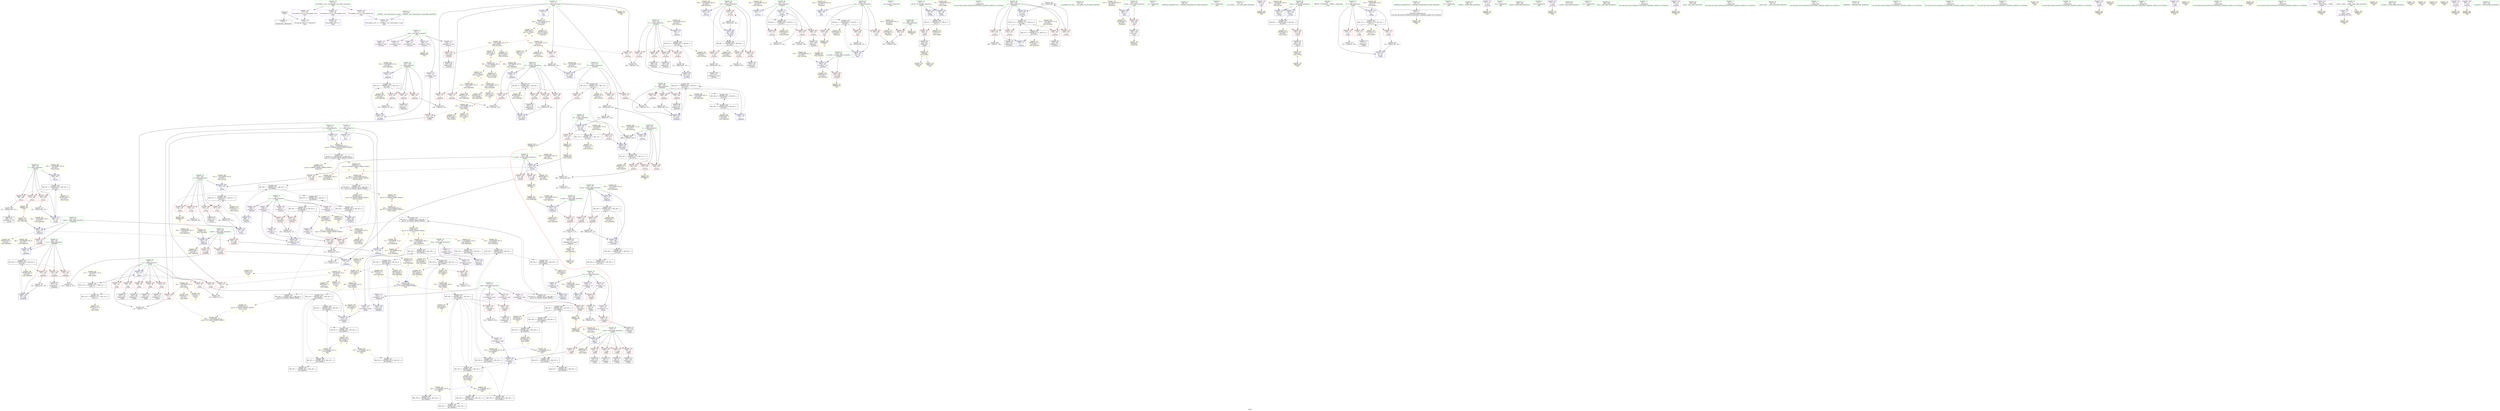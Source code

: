 digraph "SVFG" {
	label="SVFG";

	Node0x56306b0cea10 [shape=record,color=grey,label="{NodeID: 0\nNullPtr}"];
	Node0x56306b0cea10 -> Node0x56306b0fed60[style=solid];
	Node0x56306b0cea10 -> Node0x56306b10a7e0[style=solid];
	Node0x56306b13bb60 [shape=record,color=yellow,style=double,label="{NodeID: 526\nRETMU(87V_2)\npts\{22 24 90000 160000 180000 200000 \}\nFun[main]}"];
	Node0x56306b136340 [shape=record,color=yellow,style=double,label="{NodeID: 443\n28V_1 = ENCHI(MR_28V_0)\npts\{184 \}\nFun[_Z4goodiii]}"];
	Node0x56306b136340 -> Node0x56306b10b100[style=dashed];
	Node0x56306b111f60 [shape=record,color=grey,label="{NodeID: 360\n424 = Binary(423, 162, )\n}"];
	Node0x56306b111f60 -> Node0x56306b0fcc80[style=solid];
	Node0x56306b10c6f0 [shape=record,color=blue,label="{NodeID: 277\n341\<--372\ni\<--inc\n_Z5solvei\n}"];
	Node0x56306b10c6f0 -> Node0x56306b129c90[style=dashed];
	Node0x56306b1003b0 [shape=record,color=red,label="{NodeID: 194\n306\<--289\n\<--I\n_Z3cani\n}"];
	Node0x56306b1003b0 -> Node0x56306b111de0[style=solid];
	Node0x56306b0fd570 [shape=record,color=purple,label="{NodeID: 111\n113\<--10\narrayidx6\<--dice\n_Z3dfsi\n}"];
	Node0x56306b0fd570 -> Node0x56306b104a00[style=solid];
	Node0x56306b0fb750 [shape=record,color=green,label="{NodeID: 28\n23\<--24\nJ\<--J_field_insensitive\nGlob }"];
	Node0x56306b0fb750 -> Node0x56306b103b60[style=solid];
	Node0x56306b0fb750 -> Node0x56306b10a4e0[style=solid];
	Node0x56306b0fb750 -> Node0x56306b10b370[style=solid];
	Node0x56306b13d790 [shape=record,color=yellow,style=double,label="{NodeID: 554\nCSMU(58V_2)\npts\{22 24 160000 180000 200000 \}\nCS[]|{<s0>10}}"];
	Node0x56306b13d790:s0 -> Node0x56306b137dc0[style=dashed,color=red];
	Node0x56306b137cb0 [shape=record,color=yellow,style=double,label="{NodeID: 471\n56V_1 = ENCHI(MR_56V_0)\npts\{14 110000 \}\nFun[_Z3cani]}"];
	Node0x56306b137cb0 -> Node0x56306b13b500[style=dashed];
	Node0x56306b137cb0 -> Node0x56306b13cbb0[style=dashed];
	Node0x56306b107960 [shape=record,color=black,label="{NodeID: 388\nMR_16V_5 = PHI(MR_16V_6, MR_16V_2, )\npts\{160000 \}\n}"];
	Node0x56306b107960 -> Node0x56306b120c80[style=dashed];
	Node0x56306b10ddb0 [shape=record,color=yellow,style=double,label="{NodeID: 305\nAPARM(315)\nCS[]|{<s0>6}}"];
	Node0x56306b10ddb0:s0 -> Node0x56306b10ef70[style=solid,color=red];
	Node0x56306b101a70 [shape=record,color=red,label="{NodeID: 222\n444\<--351\n\<--R\n_Z5solvei\n}"];
	Node0x56306b101a70 -> Node0x56306b111360[style=solid];
	Node0x56306b103580 [shape=record,color=purple,label="{NodeID: 139\n512\<--39\nllvm.global_ctors_2\<--llvm.global_ctors\nGlob }"];
	Node0x56306b103580 -> Node0x56306b10a7e0[style=solid];
	Node0x56306b0fe040 [shape=record,color=green,label="{NodeID: 56\n341\<--342\ni\<--i_field_insensitive\n_Z5solvei\n}"];
	Node0x56306b0fe040 -> Node0x56306b100bd0[style=solid];
	Node0x56306b0fe040 -> Node0x56306b100ca0[style=solid];
	Node0x56306b0fe040 -> Node0x56306b100d70[style=solid];
	Node0x56306b0fe040 -> Node0x56306b10c550[style=solid];
	Node0x56306b0fe040 -> Node0x56306b10c6f0[style=solid];
	Node0x56306b13a180 [shape=record,color=yellow,style=double,label="{NodeID: 499\nRETMU(14V_1)\npts\{110000 \}\nFun[_Z4goodiii]}"];
	Node0x56306b12d920 [shape=record,color=black,label="{NodeID: 416\nMR_40V_6 = PHI(MR_40V_4, MR_40V_2, )\npts\{196 \}\n}"];
	Node0x56306b12d920 -> Node0x56306b131df0[style=dashed];
	Node0x56306b10f240 [shape=record,color=yellow,style=double,label="{NodeID: 333\nFPARM(338)\nFun[_Z5solvei]}"];
	Node0x56306b10f240 -> Node0x56306b10c480[style=solid];
	Node0x56306b10b100 [shape=record,color=blue,label="{NodeID: 250\n183\<--179\nJ.addr\<--J\n_Z4goodiii\n}"];
	Node0x56306b10b100 -> Node0x56306b104fb0[style=dashed];
	Node0x56306b10b100 -> Node0x56306b105080[style=dashed];
	Node0x56306b10b100 -> Node0x56306b139b60[style=dashed];
	Node0x56306b104c70 [shape=record,color=red,label="{NodeID: 167\n138\<--137\n\<--arrayidx15\n_Z3dfsi\n}"];
	Node0x56306b104c70 -> Node0x56306b0ff5e0[style=solid];
	Node0x56306b0ff850 [shape=record,color=black,label="{NodeID: 84\n154\<--153\nidxprom23\<--\n_Z3dfsi\n}"];
	Node0x56306b0f1380 [shape=record,color=green,label="{NodeID: 1\n7\<--1\n__dso_handle\<--dummyObj\nGlob }"];
	Node0x56306b13bd00 [shape=record,color=yellow,style=double,label="{NodeID: 527\nRETMU(2V_1)\npts\{22 \}\nFun[_Z3dfsi]}"];
	Node0x56306b136420 [shape=record,color=yellow,style=double,label="{NodeID: 444\n30V_1 = ENCHI(MR_30V_0)\npts\{186 \}\nFun[_Z4goodiii]}"];
	Node0x56306b136420 -> Node0x56306b10b1d0[style=dashed];
	Node0x56306b1120e0 [shape=record,color=grey,label="{NodeID: 361\n415 = Binary(414, 162, )\n}"];
	Node0x56306b1120e0 -> Node0x56306b10cb00[style=solid];
	Node0x56306b10c7c0 [shape=record,color=blue,label="{NodeID: 278\n343\<--13\ni2\<--\n_Z5solvei\n}"];
	Node0x56306b10c7c0 -> Node0x56306b128d90[style=dashed];
	Node0x56306b100480 [shape=record,color=red,label="{NodeID: 195\n315\<--289\n\<--I\n_Z3cani\n}"];
	Node0x56306b100480 -> Node0x56306b10ddb0[style=solid];
	Node0x56306b0fd640 [shape=record,color=purple,label="{NodeID: 112\n392\<--10\narrayidx10\<--dice\n_Z5solvei\n}"];
	Node0x56306b0fb850 [shape=record,color=green,label="{NodeID: 29\n39\<--43\nllvm.global_ctors\<--llvm.global_ctors_field_insensitive\nGlob }"];
	Node0x56306b0fb850 -> Node0x56306b103380[style=solid];
	Node0x56306b0fb850 -> Node0x56306b103480[style=solid];
	Node0x56306b0fb850 -> Node0x56306b103580[style=solid];
	Node0x56306b13d900 [shape=record,color=yellow,style=double,label="{NodeID: 555\nCSMU(87V_2)\npts\{22 24 90000 160000 180000 200000 \}\nCS[]|{<s0>14|<s1>14}}"];
	Node0x56306b13d900:s0 -> Node0x56306b1374f0[style=dashed,color=red];
	Node0x56306b13d900:s1 -> Node0x56306b1376b0[style=dashed,color=red];
	Node0x56306b137dc0 [shape=record,color=yellow,style=double,label="{NodeID: 472\n58V_1 = ENCHI(MR_58V_0)\npts\{22 24 160000 180000 200000 \}\nFun[_Z3cani]}"];
	Node0x56306b137dc0 -> Node0x56306b126f00[style=dashed];
	Node0x56306b107e60 [shape=record,color=black,label="{NodeID: 389\nMR_18V_5 = PHI(MR_18V_6, MR_18V_2, )\npts\{180000 \}\n}"];
	Node0x56306b107e60 -> Node0x56306b120d70[style=dashed];
	Node0x56306b10de80 [shape=record,color=yellow,style=double,label="{NodeID: 306\nAPARM(316)\nCS[]|{<s0>6}}"];
	Node0x56306b10de80:s0 -> Node0x56306b10f060[style=solid,color=red];
	Node0x56306b101b40 [shape=record,color=red,label="{NodeID: 223\n450\<--351\n\<--R\n_Z5solvei\n}"];
	Node0x56306b101b40 -> Node0x56306b111060[style=solid];
	Node0x56306b103680 [shape=record,color=red,label="{NodeID: 140\n207\<--12\n\<--n\n_Z4goodiii\n}"];
	Node0x56306b103680 -> Node0x56306b1132e0[style=solid];
	Node0x56306b0fe110 [shape=record,color=green,label="{NodeID: 57\n343\<--344\ni2\<--i2_field_insensitive\n_Z5solvei\n}"];
	Node0x56306b0fe110 -> Node0x56306b100e40[style=solid];
	Node0x56306b0fe110 -> Node0x56306b100f10[style=solid];
	Node0x56306b0fe110 -> Node0x56306b100fe0[style=solid];
	Node0x56306b0fe110 -> Node0x56306b1010b0[style=solid];
	Node0x56306b0fe110 -> Node0x56306b10c7c0[style=solid];
	Node0x56306b0fe110 -> Node0x56306b10cb00[style=solid];
	Node0x56306b13a260 [shape=record,color=yellow,style=double,label="{NodeID: 500\nRETMU(16V_4)\npts\{160000 \}\nFun[_Z4goodiii]|{<s0>6}}"];
	Node0x56306b13a260:s0 -> Node0x56306b13df50[style=dashed,color=blue];
	Node0x56306b12de20 [shape=record,color=black,label="{NodeID: 417\nMR_16V_6 = PHI(MR_16V_5, MR_16V_4, )\npts\{160000 \}\n}"];
	Node0x56306b12de20 -> Node0x56306b1322c0[style=dashed];
	Node0x56306b10f330 [shape=record,color=yellow,style=double,label="{NodeID: 334\nFPARM(284)\nFun[_Z3cani]}"];
	Node0x56306b10f330 -> Node0x56306b10bed0[style=solid];
	Node0x56306b10b1d0 [shape=record,color=blue,label="{NodeID: 251\n185\<--180\nm.addr\<--m\n_Z4goodiii\n}"];
	Node0x56306b10b1d0 -> Node0x56306b105150[style=dashed];
	Node0x56306b10b1d0 -> Node0x56306b139c40[style=dashed];
	Node0x56306b104d40 [shape=record,color=red,label="{NodeID: 168\n144\<--143\n\<--arrayidx19\n_Z3dfsi\n}"];
	Node0x56306b104d40 -> Node0x56306b10d730[style=solid];
	Node0x56306b0ff920 [shape=record,color=black,label="{NodeID: 85\n68\<--168\n_Z3dfsi_ret\<--\n_Z3dfsi\n}"];
	Node0x56306b0ff920 -> Node0x56306b10fc20[style=solid];
	Node0x56306b0f1410 [shape=record,color=green,label="{NodeID: 2\n13\<--1\n\<--dummyObj\nCan only get source location for instruction, argument, global var or function.}"];
	Node0x56306b13be10 [shape=record,color=yellow,style=double,label="{NodeID: 528\nRETMU(4V_1)\npts\{24 \}\nFun[_Z3dfsi]}"];
	Node0x56306b136500 [shape=record,color=yellow,style=double,label="{NodeID: 445\n32V_1 = ENCHI(MR_32V_0)\npts\{188 \}\nFun[_Z4goodiii]}"];
	Node0x56306b136500 -> Node0x56306b10b440[style=dashed];
	Node0x56306b112260 [shape=record,color=grey,label="{NodeID: 362\n410 = Binary(409, 162, )\n}"];
	Node0x56306b112260 -> Node0x56306b10ca30[style=solid];
	Node0x56306b10c890 [shape=record,color=blue,label="{NodeID: 279\n345\<--13\nj\<--\n_Z5solvei\n}"];
	Node0x56306b10c890 -> Node0x56306b120a00[style=dashed];
	Node0x56306b100550 [shape=record,color=red,label="{NodeID: 196\n324\<--289\n\<--I\n_Z3cani\n}"];
	Node0x56306b100550 -> Node0x56306b1111e0[style=solid];
	Node0x56306b0fd710 [shape=record,color=purple,label="{NodeID: 113\n395\<--10\narrayidx12\<--dice\n_Z5solvei\n}"];
	Node0x56306b0fd710 -> Node0x56306b10e6a0[style=solid];
	Node0x56306b0fb950 [shape=record,color=green,label="{NodeID: 30\n44\<--45\n__cxx_global_var_init\<--__cxx_global_var_init_field_insensitive\n}"];
	Node0x56306b13db20 [shape=record,color=yellow,style=double,label="{NodeID: 556\nCSMU(56V_1)\npts\{14 110000 \}\nCS[]|{<s0>14|<s1>14}}"];
	Node0x56306b13db20:s0 -> Node0x56306b136ce0[style=dashed,color=red];
	Node0x56306b13db20:s1 -> Node0x56306b1375d0[style=dashed,color=red];
	Node0x56306b137f30 [shape=record,color=yellow,style=double,label="{NodeID: 473\n80V_1 = ENCHI(MR_80V_0)\npts\{483 \}\nFun[main]}"];
	Node0x56306b137f30 -> Node0x56306b10d180[style=dashed];
	Node0x56306b107f50 [shape=record,color=black,label="{NodeID: 390\nMR_20V_5 = PHI(MR_20V_6, MR_20V_3, )\npts\{200000 \}\n}"];
	Node0x56306b107f50 -> Node0x56306b121270[style=dashed];
	Node0x56306b10df50 [shape=record,color=yellow,style=double,label="{NodeID: 307\nAPARM(317)\nCS[]|{<s0>6}}"];
	Node0x56306b10df50:s0 -> Node0x56306b10f150[style=solid,color=red];
	Node0x56306b101c10 [shape=record,color=red,label="{NodeID: 224\n454\<--353\n\<--M\n_Z5solvei\n}"];
	Node0x56306b101c10 -> Node0x56306b10d0b0[style=solid];
	Node0x56306b103750 [shape=record,color=red,label="{NodeID: 141\n239\<--12\n\<--n\n_Z4goodiii\n}"];
	Node0x56306b103750 -> Node0x56306b1129e0[style=solid];
	Node0x56306b0fe1e0 [shape=record,color=green,label="{NodeID: 58\n345\<--346\nj\<--j_field_insensitive\n_Z5solvei\n}"];
	Node0x56306b0fe1e0 -> Node0x56306b101180[style=solid];
	Node0x56306b0fe1e0 -> Node0x56306b101250[style=solid];
	Node0x56306b0fe1e0 -> Node0x56306b101320[style=solid];
	Node0x56306b0fe1e0 -> Node0x56306b1013f0[style=solid];
	Node0x56306b0fe1e0 -> Node0x56306b10c890[style=solid];
	Node0x56306b0fe1e0 -> Node0x56306b10ca30[style=solid];
	Node0x56306b13a340 [shape=record,color=yellow,style=double,label="{NodeID: 501\nRETMU(18V_4)\npts\{180000 \}\nFun[_Z4goodiii]|{<s0>6}}"];
	Node0x56306b13a340:s0 -> Node0x56306b13df50[style=dashed,color=blue];
	Node0x56306b12e320 [shape=record,color=black,label="{NodeID: 418\nMR_18V_6 = PHI(MR_18V_5, MR_18V_4, )\npts\{180000 \}\n}"];
	Node0x56306b12e320 -> Node0x56306b1327c0[style=dashed];
	Node0x56306b10f450 [shape=record,color=yellow,style=double,label="{NodeID: 335\nFPARM(69)\nFun[_Z3dfsi]}"];
	Node0x56306b10f450 -> Node0x56306b10a8e0[style=solid];
	Node0x56306b10b2a0 [shape=record,color=blue,label="{NodeID: 252\n21\<--200\nI\<--\n_Z4goodiii\n}"];
	Node0x56306b10b2a0 -> Node0x56306b1398c0[style=dashed];
	Node0x56306b10b2a0 -> Node0x56306b13ceb0[style=dashed];
	Node0x56306b104e10 [shape=record,color=red,label="{NodeID: 169\n200\<--181\n\<--I.addr\n_Z4goodiii\n}"];
	Node0x56306b104e10 -> Node0x56306b10b2a0[style=solid];
	Node0x56306b0ff9f0 [shape=record,color=black,label="{NodeID: 86\n211\<--210\nidxprom\<--\n_Z4goodiii\n}"];
	Node0x56306b0f14a0 [shape=record,color=green,label="{NodeID: 3\n25\<--1\n.str\<--dummyObj\nGlob }"];
	Node0x56306b13bef0 [shape=record,color=yellow,style=double,label="{NodeID: 529\nRETMU(6V_3)\npts\{71 \}\nFun[_Z3dfsi]}"];
	Node0x56306b1365e0 [shape=record,color=yellow,style=double,label="{NodeID: 446\n34V_1 = ENCHI(MR_34V_0)\npts\{190 \}\nFun[_Z4goodiii]}"];
	Node0x56306b1365e0 -> Node0x56306b10b6b0[style=dashed];
	Node0x56306b1123e0 [shape=record,color=grey,label="{NodeID: 363\n383 = cmp(381, 382, )\n}"];
	Node0x56306b10c960 [shape=record,color=blue,label="{NodeID: 280\n406\<--162\narrayidx19\<--\n_Z5solvei\n}"];
	Node0x56306b10c960 -> Node0x56306b120af0[style=dashed];
	Node0x56306b100620 [shape=record,color=red,label="{NodeID: 197\n298\<--291\n\<--J\n_Z3cani\n}"];
	Node0x56306b100620 -> Node0x56306b1138e0[style=solid];
	Node0x56306b0fd7e0 [shape=record,color=purple,label="{NodeID: 114\n400\<--10\narrayidx15\<--dice\n_Z5solvei\n}"];
	Node0x56306b0fba50 [shape=record,color=green,label="{NodeID: 31\n48\<--49\n_ZNSt8ios_base4InitC1Ev\<--_ZNSt8ios_base4InitC1Ev_field_insensitive\n}"];
	Node0x56306b13dc30 [shape=record,color=yellow,style=double,label="{NodeID: 557\n16V_6 = CSCHI(MR_16V_2)\npts\{160000 \}\nCS[]}"];
	Node0x56306b13dc30 -> Node0x56306b107960[style=dashed];
	Node0x56306b13dc30 -> Node0x56306b12b090[style=dashed];
	Node0x56306b138040 [shape=record,color=yellow,style=double,label="{NodeID: 474\n82V_1 = ENCHI(MR_82V_0)\npts\{485 \}\nFun[main]}"];
	Node0x56306b138040 -> Node0x56306b1020f0[style=dashed];
	Node0x56306b138040 -> Node0x56306b13b890[style=dashed];
	Node0x56306b125b90 [shape=record,color=black,label="{NodeID: 391\nMR_40V_4 = PHI(MR_40V_5, MR_40V_3, )\npts\{196 \}\n}"];
	Node0x56306b125b90 -> Node0x56306b105be0[style=dashed];
	Node0x56306b125b90 -> Node0x56306b105cb0[style=dashed];
	Node0x56306b125b90 -> Node0x56306b105d80[style=dashed];
	Node0x56306b125b90 -> Node0x56306b10bc60[style=dashed];
	Node0x56306b125b90 -> Node0x56306b12d920[style=dashed];
	Node0x56306b10e020 [shape=record,color=yellow,style=double,label="{NodeID: 308\nAPARM(264)\nCS[]|{<s0>5}}"];
	Node0x56306b10e020:s0 -> Node0x56306b10f450[style=solid,color=red];
	Node0x56306b101ce0 [shape=record,color=red,label="{NodeID: 225\n455\<--353\n\<--M\n_Z5solvei\n}"];
	Node0x56306b101ce0 -> Node0x56306b10e770[style=solid];
	Node0x56306b103820 [shape=record,color=red,label="{NodeID: 142\n251\<--12\n\<--n\n_Z4goodiii\n}"];
	Node0x56306b103820 -> Node0x56306b112e60[style=solid];
	Node0x56306b0fe2b0 [shape=record,color=green,label="{NodeID: 59\n347\<--348\ni26\<--i26_field_insensitive\n_Z5solvei\n}"];
	Node0x56306b0fe2b0 -> Node0x56306b1014c0[style=solid];
	Node0x56306b0fe2b0 -> Node0x56306b101590[style=solid];
	Node0x56306b0fe2b0 -> Node0x56306b101660[style=solid];
	Node0x56306b0fe2b0 -> Node0x56306b101730[style=solid];
	Node0x56306b0fe2b0 -> Node0x56306b10cbd0[style=solid];
	Node0x56306b0fe2b0 -> Node0x56306b10cd70[style=solid];
	Node0x56306b13a420 [shape=record,color=yellow,style=double,label="{NodeID: 502\nRETMU(20V_2)\npts\{200000 \}\nFun[_Z4goodiii]|{<s0>6}}"];
	Node0x56306b13a420:s0 -> Node0x56306b13df50[style=dashed,color=blue];
	Node0x56306b12e820 [shape=record,color=black,label="{NodeID: 419\nMR_20V_6 = PHI(MR_20V_5, MR_20V_2, )\npts\{200000 \}\n}"];
	Node0x56306b12e820 -> Node0x56306b132cc0[style=dashed];
	Node0x56306b10f570 [shape=record,color=yellow,style=double,label="{NodeID: 336\nFRet(177)\nFun[_Z4goodiii]|{<s0>6}}"];
	Node0x56306b10f570:s0 -> Node0x56306b10eb50[style=solid,color=blue];
	Node0x56306b10b370 [shape=record,color=blue,label="{NodeID: 253\n23\<--202\nJ\<--\n_Z4goodiii\n}"];
	Node0x56306b10b370 -> Node0x56306b1399a0[style=dashed];
	Node0x56306b10b370 -> Node0x56306b13d010[style=dashed];
	Node0x56306b104ee0 [shape=record,color=red,label="{NodeID: 170\n219\<--181\n\<--I.addr\n_Z4goodiii\n}"];
	Node0x56306b104ee0 -> Node0x56306b10b6b0[style=solid];
	Node0x56306b0ffac0 [shape=record,color=black,label="{NodeID: 87\n227\<--226\nidxprom5\<--\n_Z4goodiii\n}"];
	Node0x56306b0f1530 [shape=record,color=green,label="{NodeID: 4\n27\<--1\n.str.1\<--dummyObj\nGlob }"];
	Node0x56306b13bfd0 [shape=record,color=yellow,style=double,label="{NodeID: 530\nRETMU(8V_2)\npts\{73 \}\nFun[_Z3dfsi]}"];
	Node0x56306b1366c0 [shape=record,color=yellow,style=double,label="{NodeID: 447\n36V_1 = ENCHI(MR_36V_0)\npts\{192 \}\nFun[_Z4goodiii]}"];
	Node0x56306b1366c0 -> Node0x56306b10b920[style=dashed];
	Node0x56306b112560 [shape=record,color=grey,label="{NodeID: 364\n364 = cmp(363, 300, )\n}"];
	Node0x56306b10ca30 [shape=record,color=blue,label="{NodeID: 281\n345\<--410\nj\<--inc21\n_Z5solvei\n}"];
	Node0x56306b10ca30 -> Node0x56306b120a00[style=dashed];
	Node0x56306b1006f0 [shape=record,color=red,label="{NodeID: 198\n302\<--291\n\<--J\n_Z3cani\n}"];
	Node0x56306b1006f0 -> Node0x56306b0ffe00[style=solid];
	Node0x56306b0fd8b0 [shape=record,color=purple,label="{NodeID: 115\n403\<--10\narrayidx17\<--dice\n_Z5solvei\n}"];
	Node0x56306b0fd8b0 -> Node0x56306b101db0[style=solid];
	Node0x56306b0fbb50 [shape=record,color=green,label="{NodeID: 32\n54\<--55\n__cxa_atexit\<--__cxa_atexit_field_insensitive\n}"];
	Node0x56306b13dd90 [shape=record,color=yellow,style=double,label="{NodeID: 558\n18V_6 = CSCHI(MR_18V_2)\npts\{180000 \}\nCS[]}"];
	Node0x56306b13dd90 -> Node0x56306b107e60[style=dashed];
	Node0x56306b13dd90 -> Node0x56306b12b590[style=dashed];
	Node0x56306b138120 [shape=record,color=yellow,style=double,label="{NodeID: 475\n84V_1 = ENCHI(MR_84V_0)\npts\{487 \}\nFun[main]}"];
	Node0x56306b138120 -> Node0x56306b10d250[style=dashed];
	Node0x56306b126060 [shape=record,color=black,label="{NodeID: 392\nMR_20V_3 = PHI(MR_20V_4, MR_20V_2, )\npts\{200000 \}\n}"];
	Node0x56306b126060 -> Node0x56306b10bb90[style=dashed];
	Node0x56306b126060 -> Node0x56306b13d390[style=dashed];
	Node0x56306b10e0f0 [shape=record,color=yellow,style=double,label="{NodeID: 309\nAPARM(489)\nCS[]}"];
	Node0x56306b101db0 [shape=record,color=red,label="{NodeID: 226\n404\<--403\n\<--arrayidx17\n_Z5solvei\n}"];
	Node0x56306b101db0 -> Node0x56306b0fcbb0[style=solid];
	Node0x56306b1038f0 [shape=record,color=red,label="{NodeID: 143\n382\<--12\n\<--n\n_Z5solvei\n}"];
	Node0x56306b1038f0 -> Node0x56306b1123e0[style=solid];
	Node0x56306b0fe380 [shape=record,color=green,label="{NodeID: 60\n349\<--350\nL\<--L_field_insensitive\n_Z5solvei\n}"];
	Node0x56306b0fe380 -> Node0x56306b101800[style=solid];
	Node0x56306b0fe380 -> Node0x56306b1018d0[style=solid];
	Node0x56306b0fe380 -> Node0x56306b1019a0[style=solid];
	Node0x56306b0fe380 -> Node0x56306b10ce40[style=solid];
	Node0x56306b0fe380 -> Node0x56306b10fd40[style=solid];
	Node0x56306b13a500 [shape=record,color=yellow,style=double,label="{NodeID: 503\nRETMU(22V_1)\npts\{14 \}\nFun[_Z5solvei]}"];
	Node0x56306b12ed20 [shape=record,color=black,label="{NodeID: 420\nMR_32V_3 = PHI(MR_32V_4, MR_32V_2, )\npts\{188 \}\n}"];
	Node0x56306b12ed20 -> Node0x56306b105220[style=dashed];
	Node0x56306b12ed20 -> Node0x56306b1052f0[style=dashed];
	Node0x56306b12ed20 -> Node0x56306b1053c0[style=dashed];
	Node0x56306b12ed20 -> Node0x56306b10b5e0[style=dashed];
	Node0x56306b12ed20 -> Node0x56306b139d20[style=dashed];
	Node0x56306b10fa40 [shape=record,color=yellow,style=double,label="{NodeID: 337\nFRet(283)\nFun[_Z3cani]|{<s0>10}}"];
	Node0x56306b10fa40:s0 -> Node0x56306b10eeb0[style=solid,color=blue];
	Node0x56306b10b440 [shape=record,color=blue,label="{NodeID: 254\n187\<--13\ni\<--\n_Z4goodiii\n}"];
	Node0x56306b10b440 -> Node0x56306b12ed20[style=dashed];
	Node0x56306b104fb0 [shape=record,color=red,label="{NodeID: 171\n202\<--183\n\<--J.addr\n_Z4goodiii\n}"];
	Node0x56306b104fb0 -> Node0x56306b10b370[style=solid];
	Node0x56306b0ffb90 [shape=record,color=black,label="{NodeID: 88\n243\<--242\nidxprom14\<--\n_Z4goodiii\n}"];
	Node0x56306b0fa550 [shape=record,color=green,label="{NodeID: 5\n29\<--1\n__PRETTY_FUNCTION__._Z3dfsi\<--dummyObj\nGlob }"];
	Node0x56306b13c0b0 [shape=record,color=yellow,style=double,label="{NodeID: 531\nRETMU(10V_3)\npts\{75 \}\nFun[_Z3dfsi]}"];
	Node0x56306b1367a0 [shape=record,color=yellow,style=double,label="{NodeID: 448\n38V_1 = ENCHI(MR_38V_0)\npts\{194 \}\nFun[_Z4goodiii]}"];
	Node0x56306b1367a0 -> Node0x56306b10b9f0[style=dashed];
	Node0x56306b1126e0 [shape=record,color=grey,label="{NodeID: 365\n122 = cmp(120, 121, )\n}"];
	Node0x56306b10cb00 [shape=record,color=blue,label="{NodeID: 282\n343\<--415\ni2\<--inc24\n_Z5solvei\n}"];
	Node0x56306b10cb00 -> Node0x56306b128d90[style=dashed];
	Node0x56306b1007c0 [shape=record,color=red,label="{NodeID: 199\n316\<--291\n\<--J\n_Z3cani\n}"];
	Node0x56306b1007c0 -> Node0x56306b10de80[style=solid];
	Node0x56306b102270 [shape=record,color=purple,label="{NodeID: 116\n155\<--15\narrayidx24\<--front\n_Z3dfsi\n}"];
	Node0x56306b102270 -> Node0x56306b10acf0[style=solid];
	Node0x56306b0fbc50 [shape=record,color=green,label="{NodeID: 33\n53\<--59\n_ZNSt8ios_base4InitD1Ev\<--_ZNSt8ios_base4InitD1Ev_field_insensitive\n}"];
	Node0x56306b0fbc50 -> Node0x56306b0fee60[style=solid];
	Node0x56306b13de70 [shape=record,color=yellow,style=double,label="{NodeID: 559\n20V_6 = CSCHI(MR_20V_3)\npts\{200000 \}\nCS[]}"];
	Node0x56306b13de70 -> Node0x56306b107f50[style=dashed];
	Node0x56306b13de70 -> Node0x56306b12ba90[style=dashed];
	Node0x56306b138200 [shape=record,color=yellow,style=double,label="{NodeID: 476\n56V_1 = ENCHI(MR_56V_0)\npts\{14 110000 \}\nFun[main]}"];
	Node0x56306b138200 -> Node0x56306b13ba50[style=dashed];
	Node0x56306b138200 -> Node0x56306b13db20[style=dashed];
	Node0x56306b126530 [shape=record,color=black,label="{NodeID: 393\nMR_50V_3 = PHI(MR_50V_4, MR_50V_2, )\npts\{290 \}\n}"];
	Node0x56306b126530 -> Node0x56306b1003b0[style=dashed];
	Node0x56306b126530 -> Node0x56306b100480[style=dashed];
	Node0x56306b126530 -> Node0x56306b100550[style=dashed];
	Node0x56306b126530 -> Node0x56306b10c210[style=dashed];
	Node0x56306b126530 -> Node0x56306b13b260[style=dashed];
	Node0x56306b10e1c0 [shape=record,color=yellow,style=double,label="{NodeID: 310\nAPARM(484)\nCS[]}"];
	Node0x56306b101e80 [shape=record,color=red,label="{NodeID: 227\n427\<--426\n\<--arrayidx31\n_Z5solvei\n}"];
	Node0x56306b101e80 -> Node0x56306b111c60[style=solid];
	Node0x56306b1039c0 [shape=record,color=red,label="{NodeID: 144\n440\<--12\n\<--n\n_Z5solvei\n}"];
	Node0x56306b1039c0 -> Node0x56306b1114e0[style=solid];
	Node0x56306b0fe450 [shape=record,color=green,label="{NodeID: 61\n351\<--352\nR\<--R_field_insensitive\n_Z5solvei\n}"];
	Node0x56306b0fe450 -> Node0x56306b101a70[style=solid];
	Node0x56306b0fe450 -> Node0x56306b101b40[style=solid];
	Node0x56306b0fe450 -> Node0x56306b10cf10[style=solid];
	Node0x56306b0fe450 -> Node0x56306b10fd40[style=solid];
	Node0x56306b13a610 [shape=record,color=yellow,style=double,label="{NodeID: 504\nRETMU(61V_2)\npts\{340 \}\nFun[_Z5solvei]}"];
	Node0x56306b12f220 [shape=record,color=black,label="{NodeID: 421\nMR_16V_2 = PHI(MR_16V_3, MR_16V_1, )\npts\{160000 \}\n}"];
	Node0x56306b12f220 -> Node0x56306b10b510[style=dashed];
	Node0x56306b12f220 -> Node0x56306b1322c0[style=dashed];
	Node0x56306b10fb30 [shape=record,color=yellow,style=double,label="{NodeID: 338\nFRet(481)\nFun[main]}"];
	Node0x56306b10b510 [shape=record,color=blue,label="{NodeID: 255\n212\<--130\narrayidx\<--\n_Z4goodiii\n}"];
	Node0x56306b10b510 -> Node0x56306b12f220[style=dashed];
	Node0x56306b105080 [shape=record,color=red,label="{NodeID: 172\n223\<--183\n\<--J.addr\n_Z4goodiii\n}"];
	Node0x56306b105080 -> Node0x56306b113a60[style=solid];
	Node0x56306b0ffc60 [shape=record,color=black,label="{NodeID: 89\n255\<--254\nidxprom20\<--\n_Z4goodiii\n}"];
	Node0x56306b0fa5e0 [shape=record,color=green,label="{NodeID: 6\n31\<--1\n.str.2\<--dummyObj\nGlob }"];
	Node0x56306b13c190 [shape=record,color=yellow,style=double,label="{NodeID: 532\nRETMU(12V_4)\npts\{77 \}\nFun[_Z3dfsi]}"];
	Node0x56306b136880 [shape=record,color=yellow,style=double,label="{NodeID: 449\n40V_1 = ENCHI(MR_40V_0)\npts\{196 \}\nFun[_Z4goodiii]}"];
	Node0x56306b136880 -> Node0x56306b131df0[style=dashed];
	Node0x56306b112860 [shape=record,color=grey,label="{NodeID: 366\n118 = cmp(116, 117, )\n}"];
	Node0x56306b10cbd0 [shape=record,color=blue,label="{NodeID: 283\n347\<--162\ni26\<--\n_Z5solvei\n}"];
	Node0x56306b10cbd0 -> Node0x56306b12a690[style=dashed];
	Node0x56306b100890 [shape=record,color=red,label="{NodeID: 200\n327\<--291\n\<--J\n_Z3cani\n}"];
	Node0x56306b100890 -> Node0x56306b1105e0[style=solid];
	Node0x56306b102340 [shape=record,color=purple,label="{NodeID: 117\n212\<--15\narrayidx\<--front\n_Z4goodiii\n}"];
	Node0x56306b102340 -> Node0x56306b10b510[style=solid];
	Node0x56306b0fbd50 [shape=record,color=green,label="{NodeID: 34\n66\<--67\n_Z3dfsi\<--_Z3dfsi_field_insensitive\n}"];
	Node0x56306b13df50 [shape=record,color=yellow,style=double,label="{NodeID: 560\n58V_3 = CSCHI(MR_58V_2)\npts\{22 24 160000 180000 200000 \}\nCS[]}"];
	Node0x56306b13df50 -> Node0x56306b12c490[style=dashed];
	Node0x56306b13df50 -> Node0x56306b120470[style=dashed];
	Node0x56306b138310 [shape=record,color=yellow,style=double,label="{NodeID: 477\n87V_1 = ENCHI(MR_87V_0)\npts\{22 24 90000 160000 180000 200000 \}\nFun[main]}"];
	Node0x56306b138310 -> Node0x56306b1331c0[style=dashed];
	Node0x56306b126a00 [shape=record,color=black,label="{NodeID: 394\nMR_52V_3 = PHI(MR_52V_4, MR_52V_2, )\npts\{292 \}\n}"];
	Node0x56306b126a00 -> Node0x56306b100620[style=dashed];
	Node0x56306b126a00 -> Node0x56306b1006f0[style=dashed];
	Node0x56306b126a00 -> Node0x56306b1007c0[style=dashed];
	Node0x56306b126a00 -> Node0x56306b100890[style=dashed];
	Node0x56306b126a00 -> Node0x56306b10c2e0[style=dashed];
	Node0x56306b126a00 -> Node0x56306b13b340[style=dashed];
	Node0x56306b10e290 [shape=record,color=yellow,style=double,label="{NodeID: 311\nAPARM(357)\nCS[]}"];
	Node0x56306b101f50 [shape=record,color=red,label="{NodeID: 228\n431\<--430\n\<--arrayidx33\n_Z5solvei\n}"];
	Node0x56306b101f50 -> Node0x56306b111c60[style=solid];
	Node0x56306b103a90 [shape=record,color=red,label="{NodeID: 145\n116\<--21\n\<--I\n_Z3dfsi\n}"];
	Node0x56306b103a90 -> Node0x56306b112860[style=solid];
	Node0x56306b0fe520 [shape=record,color=green,label="{NodeID: 62\n353\<--354\nM\<--M_field_insensitive\n_Z5solvei\n}"];
	Node0x56306b0fe520 -> Node0x56306b101c10[style=solid];
	Node0x56306b0fe520 -> Node0x56306b101ce0[style=solid];
	Node0x56306b0fe520 -> Node0x56306b10cfe0[style=solid];
	Node0x56306b13a6f0 [shape=record,color=yellow,style=double,label="{NodeID: 505\nRETMU(63V_3)\npts\{342 \}\nFun[_Z5solvei]}"];
	Node0x56306b12f720 [shape=record,color=black,label="{NodeID: 422\nMR_46V_3 = PHI(MR_46V_4, MR_46V_2, )\npts\{286 \}\n}"];
	Node0x56306b12f720 -> Node0x56306b105f20[style=dashed];
	Node0x56306b12f720 -> Node0x56306b13b070[style=dashed];
	Node0x56306b10fc20 [shape=record,color=yellow,style=double,label="{NodeID: 339\nFRet(68)\nFun[_Z3dfsi]|{<s0>4|<s1>5}}"];
	Node0x56306b10fc20:s0 -> Node0x56306b10e910[style=solid,color=blue];
	Node0x56306b10fc20:s1 -> Node0x56306b10ebe0[style=solid,color=blue];
	Node0x56306b10b5e0 [shape=record,color=blue,label="{NodeID: 256\n187\<--216\ni\<--inc\n_Z4goodiii\n}"];
	Node0x56306b10b5e0 -> Node0x56306b12ed20[style=dashed];
	Node0x56306b105150 [shape=record,color=red,label="{NodeID: 173\n278\<--185\n\<--m.addr\n_Z4goodiii\n}"];
	Node0x56306b105150 -> Node0x56306b112b60[style=solid];
	Node0x56306b0ffd30 [shape=record,color=black,label="{NodeID: 90\n177\<--279\n_Z4goodiii_ret\<--cmp31\n_Z4goodiii\n}"];
	Node0x56306b0ffd30 -> Node0x56306b10f570[style=solid];
	Node0x56306b0fa670 [shape=record,color=green,label="{NodeID: 7\n33\<--1\n.str.3\<--dummyObj\nGlob }"];
	Node0x56306b13c270 [shape=record,color=yellow,style=double,label="{NodeID: 533\nRETMU(14V_1)\npts\{110000 \}\nFun[_Z3dfsi]}"];
	Node0x56306b136960 [shape=record,color=yellow,style=double,label="{NodeID: 450\n14V_1 = ENCHI(MR_14V_0)\npts\{110000 \}\nFun[_Z4goodiii]}"];
	Node0x56306b136960 -> Node0x56306b13a180[style=dashed];
	Node0x56306b136960 -> Node0x56306b13d0f0[style=dashed];
	Node0x56306b1129e0 [shape=record,color=grey,label="{NodeID: 367\n240 = cmp(238, 239, )\n}"];
	Node0x56306b10cca0 [shape=record,color=blue,label="{NodeID: 284\n430\<--432\narrayidx33\<--add\n_Z5solvei\n}"];
	Node0x56306b10cca0 -> Node0x56306b12ab90[style=dashed];
	Node0x56306b100960 [shape=record,color=red,label="{NodeID: 201\n305\<--304\n\<--arrayidx\n_Z3cani\n}"];
	Node0x56306b100960 -> Node0x56306b111660[style=solid];
	Node0x56306b102410 [shape=record,color=purple,label="{NodeID: 118\n244\<--15\narrayidx15\<--front\n_Z4goodiii\n}"];
	Node0x56306b102410 -> Node0x56306b105e50[style=solid];
	Node0x56306b0fbe50 [shape=record,color=green,label="{NodeID: 35\n70\<--71\nretval\<--retval_field_insensitive\n_Z3dfsi\n}"];
	Node0x56306b0fbe50 -> Node0x56306b103c30[style=solid];
	Node0x56306b0fbe50 -> Node0x56306b10adc0[style=solid];
	Node0x56306b0fbe50 -> Node0x56306b10af60[style=solid];
	Node0x56306b13e140 [shape=record,color=yellow,style=double,label="{NodeID: 561\n16V_5 = CSCHI(MR_16V_4)\npts\{160000 \}\nCS[]}"];
	Node0x56306b13e140 -> Node0x56306b12de20[style=dashed];
	Node0x56306b1384b0 [shape=record,color=yellow,style=double,label="{NodeID: 478\n2V_1 = ENCHI(MR_2V_0)\npts\{22 \}\nFun[_Z3dfsi]}"];
	Node0x56306b1384b0 -> Node0x56306b103a90[style=dashed];
	Node0x56306b1384b0 -> Node0x56306b13bd00[style=dashed];
	Node0x56306b1384b0 -> Node0x56306b13c5f0[style=dashed];
	Node0x56306b126f00 [shape=record,color=black,label="{NodeID: 395\nMR_58V_2 = PHI(MR_58V_4, MR_58V_1, )\npts\{22 24 160000 180000 200000 \}\n}"];
	Node0x56306b126f00 -> Node0x56306b12c490[style=dashed];
	Node0x56306b126f00 -> Node0x56306b120470[style=dashed];
	Node0x56306b126f00 -> Node0x56306b13cd40[style=dashed];
	Node0x56306b10e360 [shape=record,color=yellow,style=double,label="{NodeID: 312\nAPARM(356)\nCS[]}"];
	Node0x56306b102020 [shape=record,color=red,label="{NodeID: 229\n504\<--482\n\<--retval\nmain\n}"];
	Node0x56306b102020 -> Node0x56306b0fce20[style=solid];
	Node0x56306b103b60 [shape=record,color=red,label="{NodeID: 146\n121\<--23\n\<--J\n_Z3dfsi\n}"];
	Node0x56306b103b60 -> Node0x56306b1126e0[style=solid];
	Node0x56306b0fe5f0 [shape=record,color=green,label="{NodeID: 63\n359\<--360\nprintf\<--printf_field_insensitive\n}"];
	Node0x56306b13a7d0 [shape=record,color=yellow,style=double,label="{NodeID: 506\nRETMU(65V_3)\npts\{344 \}\nFun[_Z5solvei]}"];
	Node0x56306b120470 [shape=record,color=black,label="{NodeID: 423\nMR_58V_5 = PHI(MR_58V_2, MR_58V_3, )\npts\{22 24 160000 180000 200000 \}\n}"];
	Node0x56306b120470 -> Node0x56306b13b610[style=dashed];
	Node0x56306b10fd40 [shape=record,color=black,label="{NodeID: 340\n460 = PHI(349, 351, )\n}"];
	Node0x56306b10fd40 -> Node0x56306b10d0b0[style=solid];
	Node0x56306b10b6b0 [shape=record,color=blue,label="{NodeID: 257\n189\<--219\ni1\<--\n_Z4goodiii\n}"];
	Node0x56306b10b6b0 -> Node0x56306b12ca20[style=dashed];
	Node0x56306b105220 [shape=record,color=red,label="{NodeID: 174\n206\<--187\n\<--i\n_Z4goodiii\n}"];
	Node0x56306b105220 -> Node0x56306b1132e0[style=solid];
	Node0x56306b0ffe00 [shape=record,color=black,label="{NodeID: 91\n303\<--302\nidxprom\<--\n_Z3cani\n}"];
	Node0x56306b0fa700 [shape=record,color=green,label="{NodeID: 8\n35\<--1\n.str.4\<--dummyObj\nGlob }"];
	Node0x56306b13c350 [shape=record,color=yellow,style=double,label="{NodeID: 534\nRETMU(16V_8)\npts\{160000 \}\nFun[_Z3dfsi]|{<s0>4|<s1>5}}"];
	Node0x56306b13c350:s0 -> Node0x56306b13dc30[style=dashed,color=blue];
	Node0x56306b13c350:s1 -> Node0x56306b13e140[style=dashed,color=blue];
	Node0x56306b136a40 [shape=record,color=yellow,style=double,label="{NodeID: 451\n16V_1 = ENCHI(MR_16V_0)\npts\{160000 \}\nFun[_Z4goodiii]}"];
	Node0x56306b136a40 -> Node0x56306b12f220[style=dashed];
	Node0x56306b112b60 [shape=record,color=grey,label="{NodeID: 368\n279 = cmp(277, 278, )\n}"];
	Node0x56306b112b60 -> Node0x56306b0ffd30[style=solid];
	Node0x56306b10cd70 [shape=record,color=blue,label="{NodeID: 285\n347\<--436\ni26\<--inc35\n_Z5solvei\n}"];
	Node0x56306b10cd70 -> Node0x56306b12a690[style=dashed];
	Node0x56306b100a30 [shape=record,color=red,label="{NodeID: 202\n310\<--309\n\<--arrayidx2\n_Z3cani\n}"];
	Node0x56306b100a30 -> Node0x56306b111660[style=solid];
	Node0x56306b1024e0 [shape=record,color=purple,label="{NodeID: 119\n127\<--17\narrayidx10\<--back\n_Z3dfsi\n}"];
	Node0x56306b1024e0 -> Node0x56306b104ad0[style=solid];
	Node0x56306b0fbf20 [shape=record,color=green,label="{NodeID: 36\n72\<--73\ni.addr\<--i.addr_field_insensitive\n_Z3dfsi\n}"];
	Node0x56306b0fbf20 -> Node0x56306b103d00[style=solid];
	Node0x56306b0fbf20 -> Node0x56306b103dd0[style=solid];
	Node0x56306b0fbf20 -> Node0x56306b103ea0[style=solid];
	Node0x56306b0fbf20 -> Node0x56306b103f70[style=solid];
	Node0x56306b0fbf20 -> Node0x56306b104040[style=solid];
	Node0x56306b0fbf20 -> Node0x56306b10a8e0[style=solid];
	Node0x56306b13e2a0 [shape=record,color=yellow,style=double,label="{NodeID: 562\n18V_5 = CSCHI(MR_18V_4)\npts\{180000 \}\nCS[]}"];
	Node0x56306b13e2a0 -> Node0x56306b12e320[style=dashed];
	Node0x56306b1385c0 [shape=record,color=yellow,style=double,label="{NodeID: 479\n4V_1 = ENCHI(MR_4V_0)\npts\{24 \}\nFun[_Z3dfsi]}"];
	Node0x56306b1385c0 -> Node0x56306b103b60[style=dashed];
	Node0x56306b1385c0 -> Node0x56306b13be10[style=dashed];
	Node0x56306b1385c0 -> Node0x56306b13c750[style=dashed];
	Node0x56306b127490 [shape=record,color=black,label="{NodeID: 396\nMR_6V_3 = PHI(MR_6V_4, MR_6V_2, )\npts\{71 \}\n}"];
	Node0x56306b127490 -> Node0x56306b103c30[style=dashed];
	Node0x56306b127490 -> Node0x56306b13bef0[style=dashed];
	Node0x56306b10e430 [shape=record,color=yellow,style=double,label="{NodeID: 313\nAPARM(375)\nCS[]}"];
	Node0x56306b1020f0 [shape=record,color=red,label="{NodeID: 230\n494\<--484\n\<--z\nmain\n}"];
	Node0x56306b1020f0 -> Node0x56306b112ce0[style=solid];
	Node0x56306b103c30 [shape=record,color=red,label="{NodeID: 147\n168\<--70\n\<--retval\n_Z3dfsi\n}"];
	Node0x56306b103c30 -> Node0x56306b0ff920[style=solid];
	Node0x56306b0fe6f0 [shape=record,color=green,label="{NodeID: 64\n377\<--378\nscanf\<--scanf_field_insensitive\n}"];
	Node0x56306b13a8b0 [shape=record,color=yellow,style=double,label="{NodeID: 507\nRETMU(67V_2)\npts\{346 \}\nFun[_Z5solvei]}"];
	Node0x56306b120a00 [shape=record,color=black,label="{NodeID: 424\nMR_67V_4 = PHI(MR_67V_5, MR_67V_3, )\npts\{346 \}\n}"];
	Node0x56306b120a00 -> Node0x56306b101180[style=dashed];
	Node0x56306b120a00 -> Node0x56306b101250[style=dashed];
	Node0x56306b120a00 -> Node0x56306b101320[style=dashed];
	Node0x56306b120a00 -> Node0x56306b1013f0[style=dashed];
	Node0x56306b120a00 -> Node0x56306b10ca30[style=dashed];
	Node0x56306b120a00 -> Node0x56306b129290[style=dashed];
	Node0x56306b1102e0 [shape=record,color=grey,label="{NodeID: 341\n372 = Binary(371, 162, )\n}"];
	Node0x56306b1102e0 -> Node0x56306b10c6f0[style=solid];
	Node0x56306b10b780 [shape=record,color=blue,label="{NodeID: 258\n228\<--130\narrayidx6\<--\n_Z4goodiii\n}"];
	Node0x56306b10b780 -> Node0x56306b12cf20[style=dashed];
	Node0x56306b1052f0 [shape=record,color=red,label="{NodeID: 175\n210\<--187\n\<--i\n_Z4goodiii\n}"];
	Node0x56306b1052f0 -> Node0x56306b0ff9f0[style=solid];
	Node0x56306b0ffed0 [shape=record,color=black,label="{NodeID: 92\n308\<--307\nidxprom1\<--sub\n_Z3cani\n}"];
	Node0x56306b0fa790 [shape=record,color=green,label="{NodeID: 9\n37\<--1\n.str.5\<--dummyObj\nGlob }"];
	Node0x56306b13c430 [shape=record,color=yellow,style=double,label="{NodeID: 535\nRETMU(18V_8)\npts\{180000 \}\nFun[_Z3dfsi]|{<s0>4|<s1>5}}"];
	Node0x56306b13c430:s0 -> Node0x56306b13dd90[style=dashed,color=blue];
	Node0x56306b13c430:s1 -> Node0x56306b13e2a0[style=dashed,color=blue];
	Node0x56306b136b20 [shape=record,color=yellow,style=double,label="{NodeID: 452\n18V_1 = ENCHI(MR_18V_0)\npts\{180000 \}\nFun[_Z4goodiii]}"];
	Node0x56306b136b20 -> Node0x56306b12cf20[style=dashed];
	Node0x56306b112ce0 [shape=record,color=grey,label="{NodeID: 369\n495 = cmp(493, 494, )\n}"];
	Node0x56306b10ce40 [shape=record,color=blue,label="{NodeID: 286\n349\<--162\nL\<--\n_Z5solvei\n}"];
	Node0x56306b10ce40 -> Node0x56306b1064d0[style=dashed];
	Node0x56306b100b00 [shape=record,color=red,label="{NodeID: 203\n356\<--339\n\<--cas.addr\n_Z5solvei\n}"];
	Node0x56306b100b00 -> Node0x56306b10e360[style=solid];
	Node0x56306b1025b0 [shape=record,color=purple,label="{NodeID: 120\n134\<--17\narrayidx13\<--back\n_Z3dfsi\n}"];
	Node0x56306b1025b0 -> Node0x56306b104ba0[style=solid];
	Node0x56306b0fbff0 [shape=record,color=green,label="{NodeID: 37\n74\<--75\nk\<--k_field_insensitive\n_Z3dfsi\n}"];
	Node0x56306b0fbff0 -> Node0x56306b104110[style=solid];
	Node0x56306b0fbff0 -> Node0x56306b1041e0[style=solid];
	Node0x56306b0fbff0 -> Node0x56306b1042b0[style=solid];
	Node0x56306b0fbff0 -> Node0x56306b10aa80[style=solid];
	Node0x56306b0fbff0 -> Node0x56306b10ae90[style=solid];
	Node0x56306b13e380 [shape=record,color=yellow,style=double,label="{NodeID: 563\n20V_5 = CSCHI(MR_20V_3)\npts\{200000 \}\nCS[]}"];
	Node0x56306b13e380 -> Node0x56306b12e820[style=dashed];
	Node0x56306b1386a0 [shape=record,color=yellow,style=double,label="{NodeID: 480\n6V_1 = ENCHI(MR_6V_0)\npts\{71 \}\nFun[_Z3dfsi]}"];
	Node0x56306b1386a0 -> Node0x56306b10adc0[style=dashed];
	Node0x56306b1386a0 -> Node0x56306b10af60[style=dashed];
	Node0x56306b127990 [shape=record,color=black,label="{NodeID: 397\nMR_12V_4 = PHI(MR_12V_2, MR_12V_3, )\npts\{77 \}\n}"];
	Node0x56306b127990 -> Node0x56306b13c190[style=dashed];
	Node0x56306b10e500 [shape=record,color=yellow,style=double,label="{NodeID: 314\nAPARM(12)\nCS[]}"];
	Node0x56306b10a0e0 [shape=record,color=red,label="{NodeID: 231\n493\<--486\n\<--cas\nmain\n}"];
	Node0x56306b10a0e0 -> Node0x56306b112ce0[style=solid];
	Node0x56306b103d00 [shape=record,color=red,label="{NodeID: 148\n79\<--72\n\<--i.addr\n_Z3dfsi\n}"];
	Node0x56306b103d00 -> Node0x56306b0fef60[style=solid];
	Node0x56306b0fe7f0 [shape=record,color=green,label="{NodeID: 65\n468\<--469\nputs\<--puts_field_insensitive\n}"];
	Node0x56306b13a990 [shape=record,color=yellow,style=double,label="{NodeID: 508\nRETMU(69V_3)\npts\{348 \}\nFun[_Z5solvei]}"];
	Node0x56306b120af0 [shape=record,color=black,label="{NodeID: 425\nMR_54V_5 = PHI(MR_54V_6, MR_54V_4, )\npts\{90000 \}\n}"];
	Node0x56306b120af0 -> Node0x56306b10c960[style=dashed];
	Node0x56306b120af0 -> Node0x56306b129790[style=dashed];
	Node0x56306b110460 [shape=record,color=grey,label="{NodeID: 342\n261 = Binary(260, 162, )\n}"];
	Node0x56306b110460 -> Node0x56306b10bc60[style=solid];
	Node0x56306b10b850 [shape=record,color=blue,label="{NodeID: 259\n189\<--232\ni1\<--inc8\n_Z4goodiii\n}"];
	Node0x56306b10b850 -> Node0x56306b12ca20[style=dashed];
	Node0x56306b1053c0 [shape=record,color=red,label="{NodeID: 176\n215\<--187\n\<--i\n_Z4goodiii\n}"];
	Node0x56306b1053c0 -> Node0x56306b1117e0[style=solid];
	Node0x56306b0fffa0 [shape=record,color=black,label="{NodeID: 93\n283\<--333\n_Z3cani_ret\<--\n_Z3cani\n}"];
	Node0x56306b0fffa0 -> Node0x56306b10fa40[style=solid];
	Node0x56306b0fa820 [shape=record,color=green,label="{NodeID: 10\n40\<--1\n\<--dummyObj\nCan only get source location for instruction, argument, global var or function.}"];
	Node0x56306b13c510 [shape=record,color=yellow,style=double,label="{NodeID: 536\nRETMU(20V_8)\npts\{200000 \}\nFun[_Z3dfsi]|{<s0>4|<s1>5}}"];
	Node0x56306b13c510:s0 -> Node0x56306b13de70[style=dashed,color=blue];
	Node0x56306b13c510:s1 -> Node0x56306b13e380[style=dashed,color=blue];
	Node0x56306b136c00 [shape=record,color=yellow,style=double,label="{NodeID: 453\n20V_1 = ENCHI(MR_20V_0)\npts\{200000 \}\nFun[_Z4goodiii]}"];
	Node0x56306b136c00 -> Node0x56306b132cc0[style=dashed];
	Node0x56306b112e60 [shape=record,color=grey,label="{NodeID: 370\n252 = cmp(250, 251, )\n}"];
	Node0x56306b10cf10 [shape=record,color=blue,label="{NodeID: 287\n351\<--441\nR\<--add37\n_Z5solvei\n}"];
	Node0x56306b10cf10 -> Node0x56306b1069d0[style=dashed];
	Node0x56306b100bd0 [shape=record,color=red,label="{NodeID: 204\n363\<--341\n\<--i\n_Z5solvei\n}"];
	Node0x56306b100bd0 -> Node0x56306b112560[style=solid];
	Node0x56306b102680 [shape=record,color=purple,label="{NodeID: 121\n143\<--17\narrayidx19\<--back\n_Z3dfsi\n}"];
	Node0x56306b102680 -> Node0x56306b104d40[style=solid];
	Node0x56306b0fc0c0 [shape=record,color=green,label="{NodeID: 38\n76\<--77\nj\<--j_field_insensitive\n_Z3dfsi\n}"];
	Node0x56306b0fc0c0 -> Node0x56306b104380[style=solid];
	Node0x56306b0fc0c0 -> Node0x56306b104450[style=solid];
	Node0x56306b0fc0c0 -> Node0x56306b104520[style=solid];
	Node0x56306b0fc0c0 -> Node0x56306b1045f0[style=solid];
	Node0x56306b0fc0c0 -> Node0x56306b1046c0[style=solid];
	Node0x56306b0fc0c0 -> Node0x56306b104790[style=solid];
	Node0x56306b0fc0c0 -> Node0x56306b104860[style=solid];
	Node0x56306b0fc0c0 -> Node0x56306b10ab50[style=solid];
	Node0x56306b13e460 [shape=record,color=yellow,style=double,label="{NodeID: 564\n58V_3 = CSCHI(MR_58V_2)\npts\{22 24 160000 180000 200000 \}\nCS[]}"];
	Node0x56306b13e460 -> Node0x56306b1073d0[style=dashed];
	Node0x56306b138780 [shape=record,color=yellow,style=double,label="{NodeID: 481\n8V_1 = ENCHI(MR_8V_0)\npts\{73 \}\nFun[_Z3dfsi]}"];
	Node0x56306b138780 -> Node0x56306b10a8e0[style=dashed];
	Node0x56306b127e90 [shape=record,color=black,label="{NodeID: 398\nMR_16V_8 = PHI(MR_16V_2, MR_16V_4, )\npts\{160000 \}\n}"];
	Node0x56306b127e90 -> Node0x56306b13c350[style=dashed];
	Node0x56306b10e5d0 [shape=record,color=yellow,style=double,label="{NodeID: 315\nAPARM(396)\nCS[]}"];
	Node0x56306b10a170 [shape=record,color=red,label="{NodeID: 232\n497\<--486\n\<--cas\nmain\n}"];
	Node0x56306b10a170 -> Node0x56306b10e840[style=solid];
	Node0x56306b103dd0 [shape=record,color=red,label="{NodeID: 149\n97\<--72\n\<--i.addr\n_Z3dfsi\n}"];
	Node0x56306b103dd0 -> Node0x56306b0ff100[style=solid];
	Node0x56306b0fe8f0 [shape=record,color=green,label="{NodeID: 66\n479\<--480\nmain\<--main_field_insensitive\n}"];
	Node0x56306b13aa70 [shape=record,color=yellow,style=double,label="{NodeID: 509\nRETMU(71V_3)\npts\{350 \}\nFun[_Z5solvei]}"];
	Node0x56306b131450 [shape=record,color=black,label="{NodeID: 426\nMR_36V_3 = PHI(MR_36V_6, MR_36V_2, )\npts\{192 \}\n}"];
	Node0x56306b131450 -> Node0x56306b105700[style=dashed];
	Node0x56306b131450 -> Node0x56306b1057d0[style=dashed];
	Node0x56306b131450 -> Node0x56306b10bd30[style=dashed];
	Node0x56306b131450 -> Node0x56306b12bf90[style=dashed];
	Node0x56306b131450 -> Node0x56306b12d420[style=dashed];
	Node0x56306b131450 -> Node0x56306b139ee0[style=dashed];
	Node0x56306b1105e0 [shape=record,color=grey,label="{NodeID: 343\n328 = Binary(327, 162, )\n}"];
	Node0x56306b1105e0 -> Node0x56306b10c2e0[style=solid];
	Node0x56306b10b920 [shape=record,color=blue,label="{NodeID: 260\n191\<--13\nmatch\<--\n_Z4goodiii\n}"];
	Node0x56306b10b920 -> Node0x56306b131450[style=dashed];
	Node0x56306b105490 [shape=record,color=red,label="{NodeID: 177\n222\<--189\n\<--i1\n_Z4goodiii\n}"];
	Node0x56306b105490 -> Node0x56306b113a60[style=solid];
	Node0x56306b100070 [shape=record,color=black,label="{NodeID: 94\n367\<--366\nidxprom\<--\n_Z5solvei\n}"];
	Node0x56306b0fa8b0 [shape=record,color=green,label="{NodeID: 11\n85\<--1\n\<--dummyObj\nCan only get source location for instruction, argument, global var or function.}"];
	Node0x56306b13c5f0 [shape=record,color=yellow,style=double,label="{NodeID: 537\nCSMU(2V_1)\npts\{22 \}\nCS[]|{<s0>4}}"];
	Node0x56306b13c5f0:s0 -> Node0x56306b1384b0[style=dashed,color=red];
	Node0x56306b136ce0 [shape=record,color=yellow,style=double,label="{NodeID: 454\n22V_1 = ENCHI(MR_22V_0)\npts\{14 \}\nFun[_Z5solvei]}"];
	Node0x56306b136ce0 -> Node0x56306b1038f0[style=dashed];
	Node0x56306b136ce0 -> Node0x56306b1039c0[style=dashed];
	Node0x56306b136ce0 -> Node0x56306b13a500[style=dashed];
	Node0x56306b136ce0 -> Node0x56306b13d470[style=dashed];
	Node0x56306b112fe0 [shape=record,color=grey,label="{NodeID: 371\n129 = cmp(128, 130, )\n}"];
	Node0x56306b10cfe0 [shape=record,color=blue,label="{NodeID: 288\n353\<--452\nM\<--shr\n_Z5solvei\n}"];
	Node0x56306b10cfe0 -> Node0x56306b101c10[style=dashed];
	Node0x56306b10cfe0 -> Node0x56306b101ce0[style=dashed];
	Node0x56306b10cfe0 -> Node0x56306b106ed0[style=dashed];
	Node0x56306b100ca0 [shape=record,color=red,label="{NodeID: 205\n366\<--341\n\<--i\n_Z5solvei\n}"];
	Node0x56306b100ca0 -> Node0x56306b100070[style=solid];
	Node0x56306b102750 [shape=record,color=purple,label="{NodeID: 122\n150\<--17\narrayidx22\<--back\n_Z3dfsi\n}"];
	Node0x56306b102750 -> Node0x56306b10ac20[style=solid];
	Node0x56306b0fc190 [shape=record,color=green,label="{NodeID: 39\n93\<--94\n__assert_fail\<--__assert_fail_field_insensitive\n}"];
	Node0x56306b13e650 [shape=record,color=yellow,style=double,label="{NodeID: 565\n87V_3 = CSCHI(MR_87V_2)\npts\{22 24 90000 160000 180000 200000 \}\nCS[]}"];
	Node0x56306b13e650 -> Node0x56306b1331c0[style=dashed];
	Node0x56306b138860 [shape=record,color=yellow,style=double,label="{NodeID: 482\n10V_1 = ENCHI(MR_10V_0)\npts\{75 \}\nFun[_Z3dfsi]}"];
	Node0x56306b138860 -> Node0x56306b10aa80[style=dashed];
	Node0x56306b128390 [shape=record,color=black,label="{NodeID: 399\nMR_18V_8 = PHI(MR_18V_2, MR_18V_4, )\npts\{180000 \}\n}"];
	Node0x56306b128390 -> Node0x56306b13c430[style=dashed];
	Node0x56306b10e6a0 [shape=record,color=yellow,style=double,label="{NodeID: 316\nAPARM(395)\nCS[]}"];
	Node0x56306b10a240 [shape=record,color=red,label="{NodeID: 233\n500\<--486\n\<--cas\nmain\n}"];
	Node0x56306b10a240 -> Node0x56306b110be0[style=solid];
	Node0x56306b103ea0 [shape=record,color=red,label="{NodeID: 150\n108\<--72\n\<--i.addr\n_Z3dfsi\n}"];
	Node0x56306b103ea0 -> Node0x56306b0ff1d0[style=solid];
	Node0x56306b0fe9f0 [shape=record,color=green,label="{NodeID: 67\n482\<--483\nretval\<--retval_field_insensitive\nmain\n}"];
	Node0x56306b0fe9f0 -> Node0x56306b102020[style=solid];
	Node0x56306b0fe9f0 -> Node0x56306b10d180[style=solid];
	Node0x56306b13ab50 [shape=record,color=yellow,style=double,label="{NodeID: 510\nRETMU(73V_3)\npts\{352 \}\nFun[_Z5solvei]}"];
	Node0x56306b131920 [shape=record,color=black,label="{NodeID: 427\nMR_38V_3 = PHI(MR_38V_4, MR_38V_2, )\npts\{194 \}\n}"];
	Node0x56306b131920 -> Node0x56306b1058a0[style=dashed];
	Node0x56306b131920 -> Node0x56306b105970[style=dashed];
	Node0x56306b131920 -> Node0x56306b105a40[style=dashed];
	Node0x56306b131920 -> Node0x56306b105b10[style=dashed];
	Node0x56306b131920 -> Node0x56306b10be00[style=dashed];
	Node0x56306b131920 -> Node0x56306b139fc0[style=dashed];
	Node0x56306b110760 [shape=record,color=grey,label="{NodeID: 344\n274 = Binary(273, 162, )\n}"];
	Node0x56306b110760 -> Node0x56306b10be00[style=solid];
	Node0x56306b10b9f0 [shape=record,color=blue,label="{NodeID: 261\n193\<--13\ni10\<--\n_Z4goodiii\n}"];
	Node0x56306b10b9f0 -> Node0x56306b131920[style=dashed];
	Node0x56306b105560 [shape=record,color=red,label="{NodeID: 178\n226\<--189\n\<--i1\n_Z4goodiii\n}"];
	Node0x56306b105560 -> Node0x56306b0ffac0[style=solid];
	Node0x56306b100140 [shape=record,color=black,label="{NodeID: 95\n391\<--390\nidxprom9\<--\n_Z5solvei\n}"];
	Node0x56306b0fa940 [shape=record,color=green,label="{NodeID: 12\n92\<--1\n\<--dummyObj\nCan only get source location for instruction, argument, global var or function.}"];
	Node0x56306b13c750 [shape=record,color=yellow,style=double,label="{NodeID: 538\nCSMU(4V_1)\npts\{24 \}\nCS[]|{<s0>4}}"];
	Node0x56306b13c750:s0 -> Node0x56306b1385c0[style=dashed,color=red];
	Node0x56306b136df0 [shape=record,color=yellow,style=double,label="{NodeID: 455\n61V_1 = ENCHI(MR_61V_0)\npts\{340 \}\nFun[_Z5solvei]}"];
	Node0x56306b136df0 -> Node0x56306b10c480[style=dashed];
	Node0x56306b113160 [shape=record,color=grey,label="{NodeID: 372\n105 = cmp(104, 106, )\n}"];
	Node0x56306b10d0b0 [shape=record,color=blue,label="{NodeID: 289\n460\<--454\ncond-lvalue\<--\n_Z5solvei\n}"];
	Node0x56306b10d0b0 -> Node0x56306b1064d0[style=dashed];
	Node0x56306b10d0b0 -> Node0x56306b1069d0[style=dashed];
	Node0x56306b100d70 [shape=record,color=red,label="{NodeID: 206\n371\<--341\n\<--i\n_Z5solvei\n}"];
	Node0x56306b100d70 -> Node0x56306b1102e0[style=solid];
	Node0x56306b102820 [shape=record,color=purple,label="{NodeID: 123\n228\<--17\narrayidx6\<--back\n_Z4goodiii\n}"];
	Node0x56306b102820 -> Node0x56306b10b780[style=solid];
	Node0x56306b0fc290 [shape=record,color=green,label="{NodeID: 40\n175\<--176\n_Z4goodiii\<--_Z4goodiii_field_insensitive\n}"];
	Node0x56306b138940 [shape=record,color=yellow,style=double,label="{NodeID: 483\n12V_1 = ENCHI(MR_12V_0)\npts\{77 \}\nFun[_Z3dfsi]}"];
	Node0x56306b138940 -> Node0x56306b134180[style=dashed];
	Node0x56306b128890 [shape=record,color=black,label="{NodeID: 400\nMR_20V_8 = PHI(MR_20V_3, MR_20V_4, )\npts\{200000 \}\n}"];
	Node0x56306b128890 -> Node0x56306b13c510[style=dashed];
	Node0x56306b10e770 [shape=record,color=yellow,style=double,label="{NodeID: 317\nAPARM(455)\nCS[]|{<s0>10}}"];
	Node0x56306b10e770:s0 -> Node0x56306b10f330[style=solid,color=red];
	Node0x56306b10a310 [shape=record,color=blue,label="{NodeID: 234\n12\<--13\nn\<--\nGlob }"];
	Node0x56306b10a310 -> Node0x56306b138200[style=dashed];
	Node0x56306b103f70 [shape=record,color=red,label="{NodeID: 151\n147\<--72\n\<--i.addr\n_Z3dfsi\n}"];
	Node0x56306b103f70 -> Node0x56306b10ac20[style=solid];
	Node0x56306b0feac0 [shape=record,color=green,label="{NodeID: 68\n484\<--485\nz\<--z_field_insensitive\nmain\n}"];
	Node0x56306b0feac0 -> Node0x56306b1020f0[style=solid];
	Node0x56306b0feac0 -> Node0x56306b10e1c0[style=solid];
	Node0x56306b13ac30 [shape=record,color=yellow,style=double,label="{NodeID: 511\nRETMU(75V_2)\npts\{354 \}\nFun[_Z5solvei]}"];
	Node0x56306b131df0 [shape=record,color=black,label="{NodeID: 428\nMR_40V_2 = PHI(MR_40V_6, MR_40V_1, )\npts\{196 \}\n}"];
	Node0x56306b131df0 -> Node0x56306b10bac0[style=dashed];
	Node0x56306b131df0 -> Node0x56306b12d920[style=dashed];
	Node0x56306b131df0 -> Node0x56306b13a0a0[style=dashed];
	Node0x56306b1108e0 [shape=record,color=grey,label="{NodeID: 345\n161 = Binary(160, 162, )\n}"];
	Node0x56306b1108e0 -> Node0x56306b10ae90[style=solid];
	Node0x56306b10bac0 [shape=record,color=blue,label="{NodeID: 262\n195\<--13\nj\<--\n_Z4goodiii\n}"];
	Node0x56306b10bac0 -> Node0x56306b125b90[style=dashed];
	Node0x56306b105630 [shape=record,color=red,label="{NodeID: 179\n231\<--189\n\<--i1\n_Z4goodiii\n}"];
	Node0x56306b105630 -> Node0x56306b111ae0[style=solid];
	Node0x56306b0fc940 [shape=record,color=black,label="{NodeID: 96\n394\<--393\nidxprom11\<--\n_Z5solvei\n}"];
	Node0x56306b0fa9d0 [shape=record,color=green,label="{NodeID: 13\n101\<--1\n\<--dummyObj\nCan only get source location for instruction, argument, global var or function.}"];
	Node0x56306b13c830 [shape=record,color=yellow,style=double,label="{NodeID: 539\nCSMU(14V_1)\npts\{110000 \}\nCS[]|{<s0>4}}"];
	Node0x56306b13c830:s0 -> Node0x56306b138a20[style=dashed,color=red];
	Node0x56306b136ed0 [shape=record,color=yellow,style=double,label="{NodeID: 456\n63V_1 = ENCHI(MR_63V_0)\npts\{342 \}\nFun[_Z5solvei]}"];
	Node0x56306b136ed0 -> Node0x56306b10c550[style=dashed];
	Node0x56306b1132e0 [shape=record,color=grey,label="{NodeID: 373\n208 = cmp(206, 207, )\n}"];
	Node0x56306b10d180 [shape=record,color=blue,label="{NodeID: 290\n482\<--13\nretval\<--\nmain\n}"];
	Node0x56306b10d180 -> Node0x56306b102020[style=dashed];
	Node0x56306b10d180 -> Node0x56306b13b780[style=dashed];
	Node0x56306b100e40 [shape=record,color=red,label="{NodeID: 207\n381\<--343\n\<--i2\n_Z5solvei\n}"];
	Node0x56306b100e40 -> Node0x56306b1123e0[style=solid];
	Node0x56306b1028f0 [shape=record,color=purple,label="{NodeID: 124\n81\<--19\narrayidx\<--vis\n_Z3dfsi\n}"];
	Node0x56306b1028f0 -> Node0x56306b104930[style=solid];
	Node0x56306b0fc390 [shape=record,color=green,label="{NodeID: 41\n181\<--182\nI.addr\<--I.addr_field_insensitive\n_Z4goodiii\n}"];
	Node0x56306b0fc390 -> Node0x56306b104e10[style=solid];
	Node0x56306b0fc390 -> Node0x56306b104ee0[style=solid];
	Node0x56306b0fc390 -> Node0x56306b10b030[style=solid];
	Node0x56306b138a20 [shape=record,color=yellow,style=double,label="{NodeID: 484\n14V_1 = ENCHI(MR_14V_0)\npts\{110000 \}\nFun[_Z3dfsi]}"];
	Node0x56306b138a20 -> Node0x56306b104a00[style=dashed];
	Node0x56306b138a20 -> Node0x56306b13c270[style=dashed];
	Node0x56306b138a20 -> Node0x56306b13c830[style=dashed];
	Node0x56306b128d90 [shape=record,color=black,label="{NodeID: 401\nMR_65V_3 = PHI(MR_65V_4, MR_65V_2, )\npts\{344 \}\n}"];
	Node0x56306b128d90 -> Node0x56306b100e40[style=dashed];
	Node0x56306b128d90 -> Node0x56306b100f10[style=dashed];
	Node0x56306b128d90 -> Node0x56306b100fe0[style=dashed];
	Node0x56306b128d90 -> Node0x56306b1010b0[style=dashed];
	Node0x56306b128d90 -> Node0x56306b10cb00[style=dashed];
	Node0x56306b128d90 -> Node0x56306b13a7d0[style=dashed];
	Node0x56306b10e840 [shape=record,color=yellow,style=double,label="{NodeID: 318\nAPARM(497)\nCS[]|{<s0>14}}"];
	Node0x56306b10e840:s0 -> Node0x56306b10f240[style=solid,color=red];
	Node0x56306b10a3e0 [shape=record,color=blue,label="{NodeID: 235\n21\<--13\nI\<--\nGlob }"];
	Node0x56306b10a3e0 -> Node0x56306b138310[style=dashed];
	Node0x56306b104040 [shape=record,color=red,label="{NodeID: 152\n153\<--72\n\<--i.addr\n_Z3dfsi\n}"];
	Node0x56306b104040 -> Node0x56306b0ff850[style=solid];
	Node0x56306b0feb90 [shape=record,color=green,label="{NodeID: 69\n486\<--487\ncas\<--cas_field_insensitive\nmain\n}"];
	Node0x56306b0feb90 -> Node0x56306b10a0e0[style=solid];
	Node0x56306b0feb90 -> Node0x56306b10a170[style=solid];
	Node0x56306b0feb90 -> Node0x56306b10a240[style=solid];
	Node0x56306b0feb90 -> Node0x56306b10d250[style=solid];
	Node0x56306b0feb90 -> Node0x56306b10d320[style=solid];
	Node0x56306b13ad10 [shape=record,color=yellow,style=double,label="{NodeID: 512\nRETMU(54V_7)\npts\{90000 \}\nFun[_Z5solvei]|{<s0>14}}"];
	Node0x56306b13ad10:s0 -> Node0x56306b13e650[style=dashed,color=blue];
	Node0x56306b1322c0 [shape=record,color=black,label="{NodeID: 429\nMR_16V_4 = PHI(MR_16V_6, MR_16V_2, )\npts\{160000 \}\n}"];
	Node0x56306b1322c0 -> Node0x56306b105e50[style=dashed];
	Node0x56306b1322c0 -> Node0x56306b12de20[style=dashed];
	Node0x56306b1322c0 -> Node0x56306b13a260[style=dashed];
	Node0x56306b1322c0 -> Node0x56306b13d1d0[style=dashed];
	Node0x56306b110a60 [shape=record,color=grey,label="{NodeID: 346\n268 = Binary(267, 162, )\n}"];
	Node0x56306b110a60 -> Node0x56306b10bd30[style=solid];
	Node0x56306b10bb90 [shape=record,color=blue,label="{NodeID: 263\n256\<--258\narrayidx21\<--\n_Z4goodiii\n}"];
	Node0x56306b10bb90 -> Node0x56306b126060[style=dashed];
	Node0x56306b105700 [shape=record,color=red,label="{NodeID: 180\n267\<--191\n\<--match\n_Z4goodiii\n}"];
	Node0x56306b105700 -> Node0x56306b110a60[style=solid];
	Node0x56306b0fca10 [shape=record,color=black,label="{NodeID: 97\n399\<--398\nidxprom14\<--\n_Z5solvei\n}"];
	Node0x56306b0faa60 [shape=record,color=green,label="{NodeID: 14\n106\<--1\n\<--dummyObj\nCan only get source location for instruction, argument, global var or function.}"];
	Node0x56306b13c910 [shape=record,color=yellow,style=double,label="{NodeID: 540\nCSMU(16V_2)\npts\{160000 \}\nCS[]|{<s0>4}}"];
	Node0x56306b13c910:s0 -> Node0x56306b138b00[style=dashed,color=red];
	Node0x56306b136fb0 [shape=record,color=yellow,style=double,label="{NodeID: 457\n65V_1 = ENCHI(MR_65V_0)\npts\{344 \}\nFun[_Z5solvei]}"];
	Node0x56306b136fb0 -> Node0x56306b10c7c0[style=dashed];
	Node0x56306b113460 [shape=record,color=grey,label="{NodeID: 374\n447 = cmp(446, 162, )\n}"];
	Node0x56306b10d250 [shape=record,color=blue,label="{NodeID: 291\n486\<--162\ncas\<--\nmain\n}"];
	Node0x56306b10d250 -> Node0x56306b133780[style=dashed];
	Node0x56306b100f10 [shape=record,color=red,label="{NodeID: 208\n390\<--343\n\<--i2\n_Z5solvei\n}"];
	Node0x56306b100f10 -> Node0x56306b100140[style=solid];
	Node0x56306b1029c0 [shape=record,color=purple,label="{NodeID: 125\n99\<--19\narrayidx2\<--vis\n_Z3dfsi\n}"];
	Node0x56306b1029c0 -> Node0x56306b10a9b0[style=solid];
	Node0x56306b0fc460 [shape=record,color=green,label="{NodeID: 42\n183\<--184\nJ.addr\<--J.addr_field_insensitive\n_Z4goodiii\n}"];
	Node0x56306b0fc460 -> Node0x56306b104fb0[style=solid];
	Node0x56306b0fc460 -> Node0x56306b105080[style=solid];
	Node0x56306b0fc460 -> Node0x56306b10b100[style=solid];
	Node0x56306b138b00 [shape=record,color=yellow,style=double,label="{NodeID: 485\n16V_1 = ENCHI(MR_16V_0)\npts\{160000 \}\nFun[_Z3dfsi]}"];
	Node0x56306b138b00 -> Node0x56306b134680[style=dashed];
	Node0x56306b129290 [shape=record,color=black,label="{NodeID: 402\nMR_67V_2 = PHI(MR_67V_4, MR_67V_1, )\npts\{346 \}\n}"];
	Node0x56306b129290 -> Node0x56306b10c890[style=dashed];
	Node0x56306b129290 -> Node0x56306b13a8b0[style=dashed];
	Node0x56306b10e910 [shape=record,color=yellow,style=double,label="{NodeID: 319\nARet(145)\nCS[]}"];
	Node0x56306b10a4e0 [shape=record,color=blue,label="{NodeID: 236\n23\<--13\nJ\<--\nGlob }"];
	Node0x56306b10a4e0 -> Node0x56306b138310[style=dashed];
	Node0x56306b104110 [shape=record,color=red,label="{NodeID: 153\n104\<--74\n\<--k\n_Z3dfsi\n}"];
	Node0x56306b104110 -> Node0x56306b113160[style=solid];
	Node0x56306b0fec60 [shape=record,color=green,label="{NodeID: 70\n41\<--506\n_GLOBAL__sub_I_kevinsogo_0_0.cpp\<--_GLOBAL__sub_I_kevinsogo_0_0.cpp_field_insensitive\n}"];
	Node0x56306b0fec60 -> Node0x56306b10a6e0[style=solid];
	Node0x56306b13ae20 [shape=record,color=yellow,style=double,label="{NodeID: 513\nRETMU(14V_1)\npts\{110000 \}\nFun[_Z5solvei]}"];
	Node0x56306b1327c0 [shape=record,color=black,label="{NodeID: 430\nMR_18V_4 = PHI(MR_18V_6, MR_18V_2, )\npts\{180000 \}\n}"];
	Node0x56306b1327c0 -> Node0x56306b12e320[style=dashed];
	Node0x56306b1327c0 -> Node0x56306b13a340[style=dashed];
	Node0x56306b1327c0 -> Node0x56306b13d2b0[style=dashed];
	Node0x56306b110be0 [shape=record,color=grey,label="{NodeID: 347\n501 = Binary(500, 162, )\n}"];
	Node0x56306b110be0 -> Node0x56306b10d320[style=solid];
	Node0x56306b10bc60 [shape=record,color=blue,label="{NodeID: 264\n195\<--261\nj\<--inc23\n_Z4goodiii\n}"];
	Node0x56306b10bc60 -> Node0x56306b125b90[style=dashed];
	Node0x56306b1057d0 [shape=record,color=red,label="{NodeID: 181\n277\<--191\n\<--match\n_Z4goodiii\n}"];
	Node0x56306b1057d0 -> Node0x56306b112b60[style=solid];
	Node0x56306b0fcae0 [shape=record,color=black,label="{NodeID: 98\n402\<--401\nidxprom16\<--\n_Z5solvei\n}"];
	Node0x56306b0faaf0 [shape=record,color=green,label="{NodeID: 15\n130\<--1\n\<--dummyObj\nCan only get source location for instruction, argument, global var or function.}"];
	Node0x56306b13c9f0 [shape=record,color=yellow,style=double,label="{NodeID: 541\nCSMU(18V_2)\npts\{180000 \}\nCS[]|{<s0>4}}"];
	Node0x56306b13c9f0:s0 -> Node0x56306b138be0[style=dashed,color=red];
	Node0x56306b137090 [shape=record,color=yellow,style=double,label="{NodeID: 458\n67V_1 = ENCHI(MR_67V_0)\npts\{346 \}\nFun[_Z5solvei]}"];
	Node0x56306b137090 -> Node0x56306b129290[style=dashed];
	Node0x56306b1135e0 [shape=record,color=grey,label="{NodeID: 375\n246 = cmp(245, 130, )\n}"];
	Node0x56306b10d320 [shape=record,color=blue,label="{NodeID: 292\n486\<--501\ncas\<--inc\nmain\n}"];
	Node0x56306b10d320 -> Node0x56306b133780[style=dashed];
	Node0x56306b100fe0 [shape=record,color=red,label="{NodeID: 209\n398\<--343\n\<--i2\n_Z5solvei\n}"];
	Node0x56306b100fe0 -> Node0x56306b0fca10[style=solid];
	Node0x56306b102a90 [shape=record,color=purple,label="{NodeID: 126\n137\<--19\narrayidx15\<--vis\n_Z3dfsi\n}"];
	Node0x56306b102a90 -> Node0x56306b104c70[style=solid];
	Node0x56306b0fc530 [shape=record,color=green,label="{NodeID: 43\n185\<--186\nm.addr\<--m.addr_field_insensitive\n_Z4goodiii\n}"];
	Node0x56306b0fc530 -> Node0x56306b105150[style=solid];
	Node0x56306b0fc530 -> Node0x56306b10b1d0[style=solid];
	Node0x56306b138be0 [shape=record,color=yellow,style=double,label="{NodeID: 486\n18V_1 = ENCHI(MR_18V_0)\npts\{180000 \}\nFun[_Z3dfsi]}"];
	Node0x56306b138be0 -> Node0x56306b134b80[style=dashed];
	Node0x56306b129790 [shape=record,color=black,label="{NodeID: 403\nMR_54V_4 = PHI(MR_54V_5, MR_54V_2, )\npts\{90000 \}\n}"];
	Node0x56306b129790 -> Node0x56306b12ab90[style=dashed];
	Node0x56306b129790 -> Node0x56306b120af0[style=dashed];
	Node0x56306b10e9a0 [shape=record,color=yellow,style=double,label="{NodeID: 320\nARet(51)\nCS[]}"];
	Node0x56306b10a5e0 [shape=record,color=blue,label="{NodeID: 237\n510\<--40\nllvm.global_ctors_0\<--\nGlob }"];
	Node0x56306b1041e0 [shape=record,color=red,label="{NodeID: 154\n111\<--74\n\<--k\n_Z3dfsi\n}"];
	Node0x56306b1041e0 -> Node0x56306b0ff2a0[style=solid];
	Node0x56306b0fed60 [shape=record,color=black,label="{NodeID: 71\n2\<--3\ndummyVal\<--dummyVal\n}"];
	Node0x56306b13af00 [shape=record,color=yellow,style=double,label="{NodeID: 514\nRETMU(58V_2)\npts\{22 24 160000 180000 200000 \}\nFun[_Z5solvei]|{<s0>14}}"];
	Node0x56306b13af00:s0 -> Node0x56306b13e650[style=dashed,color=blue];
	Node0x56306b132cc0 [shape=record,color=black,label="{NodeID: 431\nMR_20V_2 = PHI(MR_20V_6, MR_20V_1, )\npts\{200000 \}\n}"];
	Node0x56306b132cc0 -> Node0x56306b126060[style=dashed];
	Node0x56306b132cc0 -> Node0x56306b12e820[style=dashed];
	Node0x56306b132cc0 -> Node0x56306b13a420[style=dashed];
	Node0x56306b110d60 [shape=record,color=grey,label="{NodeID: 348\n84 = Binary(83, 85, )\n}"];
	Node0x56306b10bd30 [shape=record,color=blue,label="{NodeID: 265\n191\<--268\nmatch\<--inc26\n_Z4goodiii\n}"];
	Node0x56306b10bd30 -> Node0x56306b12bf90[style=dashed];
	Node0x56306b1058a0 [shape=record,color=red,label="{NodeID: 182\n238\<--193\n\<--i10\n_Z4goodiii\n}"];
	Node0x56306b1058a0 -> Node0x56306b1129e0[style=solid];
	Node0x56306b0fcbb0 [shape=record,color=black,label="{NodeID: 99\n405\<--404\nidxprom18\<--\n_Z5solvei\n}"];
	Node0x56306b0fab80 [shape=record,color=green,label="{NodeID: 16\n162\<--1\n\<--dummyObj\nCan only get source location for instruction, argument, global var or function.}"];
	Node0x56306b13cad0 [shape=record,color=yellow,style=double,label="{NodeID: 542\nCSMU(20V_3)\npts\{200000 \}\nCS[]|{<s0>4}}"];
	Node0x56306b13cad0:s0 -> Node0x56306b138cc0[style=dashed,color=red];
	Node0x56306b137170 [shape=record,color=yellow,style=double,label="{NodeID: 459\n69V_1 = ENCHI(MR_69V_0)\npts\{348 \}\nFun[_Z5solvei]}"];
	Node0x56306b137170 -> Node0x56306b10cbd0[style=dashed];
	Node0x56306b113760 [shape=record,color=grey,label="{NodeID: 376\n313 = cmp(311, 312, )\n}"];
	Node0x56306b10d3f0 [shape=record,color=yellow,style=double,label="{NodeID: 293\nAPARM(88)\nCS[]}"];
	Node0x56306b1010b0 [shape=record,color=red,label="{NodeID: 210\n414\<--343\n\<--i2\n_Z5solvei\n}"];
	Node0x56306b1010b0 -> Node0x56306b1120e0[style=solid];
	Node0x56306b102b60 [shape=record,color=purple,label="{NodeID: 127\n256\<--19\narrayidx21\<--vis\n_Z4goodiii\n}"];
	Node0x56306b102b60 -> Node0x56306b10bb90[style=solid];
	Node0x56306b0fc600 [shape=record,color=green,label="{NodeID: 44\n187\<--188\ni\<--i_field_insensitive\n_Z4goodiii\n}"];
	Node0x56306b0fc600 -> Node0x56306b105220[style=solid];
	Node0x56306b0fc600 -> Node0x56306b1052f0[style=solid];
	Node0x56306b0fc600 -> Node0x56306b1053c0[style=solid];
	Node0x56306b0fc600 -> Node0x56306b10b440[style=solid];
	Node0x56306b0fc600 -> Node0x56306b10b5e0[style=solid];
	Node0x56306b138cc0 [shape=record,color=yellow,style=double,label="{NodeID: 487\n20V_1 = ENCHI(MR_20V_0)\npts\{200000 \}\nFun[_Z3dfsi]}"];
	Node0x56306b138cc0 -> Node0x56306b104930[style=dashed];
	Node0x56306b138cc0 -> Node0x56306b10a9b0[style=dashed];
	Node0x56306b129c90 [shape=record,color=black,label="{NodeID: 404\nMR_63V_3 = PHI(MR_63V_4, MR_63V_2, )\npts\{342 \}\n}"];
	Node0x56306b129c90 -> Node0x56306b100bd0[style=dashed];
	Node0x56306b129c90 -> Node0x56306b100ca0[style=dashed];
	Node0x56306b129c90 -> Node0x56306b100d70[style=dashed];
	Node0x56306b129c90 -> Node0x56306b10c6f0[style=dashed];
	Node0x56306b129c90 -> Node0x56306b13a6f0[style=dashed];
	Node0x56306b10ea30 [shape=record,color=yellow,style=double,label="{NodeID: 321\nARet(465)\nCS[]}"];
	Node0x56306b10a6e0 [shape=record,color=blue,label="{NodeID: 238\n511\<--41\nllvm.global_ctors_1\<--_GLOBAL__sub_I_kevinsogo_0_0.cpp\nGlob }"];
	Node0x56306b1042b0 [shape=record,color=red,label="{NodeID: 155\n160\<--74\n\<--k\n_Z3dfsi\n}"];
	Node0x56306b1042b0 -> Node0x56306b1108e0[style=solid];
	Node0x56306b0fee60 [shape=record,color=black,label="{NodeID: 72\n52\<--53\n\<--_ZNSt8ios_base4InitD1Ev\nCan only get source location for instruction, argument, global var or function.}"];
	Node0x56306b0fee60 -> Node0x56306b10d8d0[style=solid];
	Node0x56306b13b070 [shape=record,color=yellow,style=double,label="{NodeID: 515\nRETMU(46V_3)\npts\{286 \}\nFun[_Z3cani]}"];
	Node0x56306b1331c0 [shape=record,color=black,label="{NodeID: 432\nMR_87V_2 = PHI(MR_87V_3, MR_87V_1, )\npts\{22 24 90000 160000 180000 200000 \}\n}"];
	Node0x56306b1331c0 -> Node0x56306b13bb60[style=dashed];
	Node0x56306b1331c0 -> Node0x56306b13d900[style=dashed];
	Node0x56306b110ee0 [shape=record,color=grey,label="{NodeID: 349\n452 = Binary(451, 162, )\n}"];
	Node0x56306b110ee0 -> Node0x56306b10cfe0[style=solid];
	Node0x56306b10be00 [shape=record,color=blue,label="{NodeID: 266\n193\<--274\ni10\<--inc29\n_Z4goodiii\n}"];
	Node0x56306b10be00 -> Node0x56306b131920[style=dashed];
	Node0x56306b105970 [shape=record,color=red,label="{NodeID: 183\n242\<--193\n\<--i10\n_Z4goodiii\n}"];
	Node0x56306b105970 -> Node0x56306b0ffb90[style=solid];
	Node0x56306b0fcc80 [shape=record,color=black,label="{NodeID: 100\n425\<--424\nidxprom30\<--sub\n_Z5solvei\n}"];
	Node0x56306b0fac50 [shape=record,color=green,label="{NodeID: 17\n166\<--1\n\<--dummyObj\nCan only get source location for instruction, argument, global var or function.}"];
	Node0x56306b13cbb0 [shape=record,color=yellow,style=double,label="{NodeID: 543\nCSMU(56V_1)\npts\{14 110000 \}\nCS[]|{<s0>6|<s1>6}}"];
	Node0x56306b13cbb0:s0 -> Node0x56306b135580[style=dashed,color=red];
	Node0x56306b13cbb0:s1 -> Node0x56306b136960[style=dashed,color=red];
	Node0x56306b137250 [shape=record,color=yellow,style=double,label="{NodeID: 460\n71V_1 = ENCHI(MR_71V_0)\npts\{350 \}\nFun[_Z5solvei]}"];
	Node0x56306b137250 -> Node0x56306b10ce40[style=dashed];
	Node0x56306b1138e0 [shape=record,color=grey,label="{NodeID: 377\n299 = cmp(298, 300, )\n}"];
	Node0x56306b10d4c0 [shape=record,color=yellow,style=double,label="{NodeID: 294\nAPARM(89)\nCS[]}"];
	Node0x56306b101180 [shape=record,color=red,label="{NodeID: 211\n387\<--345\n\<--j\n_Z5solvei\n}"];
	Node0x56306b101180 -> Node0x56306b113d60[style=solid];
	Node0x56306b102c30 [shape=record,color=purple,label="{NodeID: 128\n88\<--25\n\<--.str\n_Z3dfsi\n}"];
	Node0x56306b102c30 -> Node0x56306b10d3f0[style=solid];
	Node0x56306b0fc6d0 [shape=record,color=green,label="{NodeID: 45\n189\<--190\ni1\<--i1_field_insensitive\n_Z4goodiii\n}"];
	Node0x56306b0fc6d0 -> Node0x56306b105490[style=solid];
	Node0x56306b0fc6d0 -> Node0x56306b105560[style=solid];
	Node0x56306b0fc6d0 -> Node0x56306b105630[style=solid];
	Node0x56306b0fc6d0 -> Node0x56306b10b6b0[style=solid];
	Node0x56306b0fc6d0 -> Node0x56306b10b850[style=solid];
	Node0x56306b138da0 [shape=record,color=yellow,style=double,label="{NodeID: 488\nRETMU(22V_1)\npts\{14 \}\nFun[_Z4goodiii]}"];
	Node0x56306b12a190 [shape=record,color=black,label="{NodeID: 405\nMR_54V_2 = PHI(MR_54V_3, MR_54V_1, )\npts\{90000 \}\n}"];
	Node0x56306b12a190 -> Node0x56306b10c620[style=dashed];
	Node0x56306b12a190 -> Node0x56306b129790[style=dashed];
	Node0x56306b10eac0 [shape=record,color=yellow,style=double,label="{NodeID: 322\nARet(467)\nCS[]}"];
	Node0x56306b10a7e0 [shape=record,color=blue, style = dotted,label="{NodeID: 239\n512\<--3\nllvm.global_ctors_2\<--dummyVal\nGlob }"];
	Node0x56306b104380 [shape=record,color=red,label="{NodeID: 156\n117\<--76\n\<--j\n_Z3dfsi\n}"];
	Node0x56306b104380 -> Node0x56306b112860[style=solid];
	Node0x56306b0fef60 [shape=record,color=black,label="{NodeID: 73\n80\<--79\nidxprom\<--\n_Z3dfsi\n}"];
	Node0x56306b13b180 [shape=record,color=yellow,style=double,label="{NodeID: 516\nRETMU(48V_2)\npts\{288 \}\nFun[_Z3cani]}"];
	Node0x56306b133780 [shape=record,color=black,label="{NodeID: 433\nMR_84V_3 = PHI(MR_84V_4, MR_84V_2, )\npts\{487 \}\n}"];
	Node0x56306b133780 -> Node0x56306b10a0e0[style=dashed];
	Node0x56306b133780 -> Node0x56306b10a170[style=dashed];
	Node0x56306b133780 -> Node0x56306b10a240[style=dashed];
	Node0x56306b133780 -> Node0x56306b10d320[style=dashed];
	Node0x56306b133780 -> Node0x56306b13b970[style=dashed];
	Node0x56306b111060 [shape=record,color=grey,label="{NodeID: 350\n451 = Binary(449, 450, )\n}"];
	Node0x56306b111060 -> Node0x56306b110ee0[style=solid];
	Node0x56306b10bed0 [shape=record,color=blue,label="{NodeID: 267\n287\<--284\nm.addr\<--m\n_Z3cani\n}"];
	Node0x56306b10bed0 -> Node0x56306b105ff0[style=dashed];
	Node0x56306b10bed0 -> Node0x56306b100210[style=dashed];
	Node0x56306b10bed0 -> Node0x56306b1002e0[style=dashed];
	Node0x56306b10bed0 -> Node0x56306b13b180[style=dashed];
	Node0x56306b105a40 [shape=record,color=red,label="{NodeID: 184\n264\<--193\n\<--i10\n_Z4goodiii\n}"];
	Node0x56306b105a40 -> Node0x56306b10e020[style=solid];
	Node0x56306b0fcd50 [shape=record,color=black,label="{NodeID: 101\n429\<--428\nidxprom32\<--\n_Z5solvei\n}"];
	Node0x56306b0fad50 [shape=record,color=green,label="{NodeID: 18\n258\<--1\n\<--dummyObj\nCan only get source location for instruction, argument, global var or function.}"];
	Node0x56306b13cd40 [shape=record,color=yellow,style=double,label="{NodeID: 544\nCSMU(58V_2)\npts\{22 24 160000 180000 200000 \}\nCS[]|{<s0>6|<s1>6|<s2>6|<s3>6|<s4>6}}"];
	Node0x56306b13cd40:s0 -> Node0x56306b1360a0[style=dashed,color=red];
	Node0x56306b13cd40:s1 -> Node0x56306b136180[style=dashed,color=red];
	Node0x56306b13cd40:s2 -> Node0x56306b136a40[style=dashed,color=red];
	Node0x56306b13cd40:s3 -> Node0x56306b136b20[style=dashed,color=red];
	Node0x56306b13cd40:s4 -> Node0x56306b136c00[style=dashed,color=red];
	Node0x56306b137330 [shape=record,color=yellow,style=double,label="{NodeID: 461\n73V_1 = ENCHI(MR_73V_0)\npts\{352 \}\nFun[_Z5solvei]}"];
	Node0x56306b137330 -> Node0x56306b10cf10[style=dashed];
	Node0x56306b113a60 [shape=record,color=grey,label="{NodeID: 378\n224 = cmp(222, 223, )\n}"];
	Node0x56306b10d590 [shape=record,color=yellow,style=double,label="{NodeID: 295\nAPARM(92)\nCS[]}"];
	Node0x56306b101250 [shape=record,color=red,label="{NodeID: 212\n393\<--345\n\<--j\n_Z5solvei\n}"];
	Node0x56306b101250 -> Node0x56306b0fc940[style=solid];
	Node0x56306b102d00 [shape=record,color=purple,label="{NodeID: 129\n89\<--27\n\<--.str.1\n_Z3dfsi\n}"];
	Node0x56306b102d00 -> Node0x56306b10d4c0[style=solid];
	Node0x56306b0fc7a0 [shape=record,color=green,label="{NodeID: 46\n191\<--192\nmatch\<--match_field_insensitive\n_Z4goodiii\n}"];
	Node0x56306b0fc7a0 -> Node0x56306b105700[style=solid];
	Node0x56306b0fc7a0 -> Node0x56306b1057d0[style=solid];
	Node0x56306b0fc7a0 -> Node0x56306b10b920[style=solid];
	Node0x56306b0fc7a0 -> Node0x56306b10bd30[style=solid];
	Node0x56306b1398c0 [shape=record,color=yellow,style=double,label="{NodeID: 489\nRETMU(2V_2)\npts\{22 \}\nFun[_Z4goodiii]|{<s0>6}}"];
	Node0x56306b1398c0:s0 -> Node0x56306b13df50[style=dashed,color=blue];
	Node0x56306b12a690 [shape=record,color=black,label="{NodeID: 406\nMR_69V_3 = PHI(MR_69V_4, MR_69V_2, )\npts\{348 \}\n}"];
	Node0x56306b12a690 -> Node0x56306b1014c0[style=dashed];
	Node0x56306b12a690 -> Node0x56306b101590[style=dashed];
	Node0x56306b12a690 -> Node0x56306b101660[style=dashed];
	Node0x56306b12a690 -> Node0x56306b101730[style=dashed];
	Node0x56306b12a690 -> Node0x56306b10cd70[style=dashed];
	Node0x56306b12a690 -> Node0x56306b13a990[style=dashed];
	Node0x56306b10eb50 [shape=record,color=yellow,style=double,label="{NodeID: 323\nARet(318)\nCS[]}"];
	Node0x56306b10a8e0 [shape=record,color=blue,label="{NodeID: 240\n72\<--69\ni.addr\<--i\n_Z3dfsi\n}"];
	Node0x56306b10a8e0 -> Node0x56306b103d00[style=dashed];
	Node0x56306b10a8e0 -> Node0x56306b103dd0[style=dashed];
	Node0x56306b10a8e0 -> Node0x56306b103ea0[style=dashed];
	Node0x56306b10a8e0 -> Node0x56306b103f70[style=dashed];
	Node0x56306b10a8e0 -> Node0x56306b104040[style=dashed];
	Node0x56306b10a8e0 -> Node0x56306b13bfd0[style=dashed];
	Node0x56306b104450 [shape=record,color=red,label="{NodeID: 157\n120\<--76\n\<--j\n_Z3dfsi\n}"];
	Node0x56306b104450 -> Node0x56306b1126e0[style=solid];
	Node0x56306b0ff030 [shape=record,color=black,label="{NodeID: 74\n83\<--82\ntobool\<--\n_Z3dfsi\n}"];
	Node0x56306b0ff030 -> Node0x56306b110d60[style=solid];
	Node0x56306b13b260 [shape=record,color=yellow,style=double,label="{NodeID: 517\nRETMU(50V_3)\npts\{290 \}\nFun[_Z3cani]}"];
	Node0x56306b133c80 [shape=record,color=black,label="{NodeID: 434\nMR_10V_3 = PHI(MR_10V_4, MR_10V_2, )\npts\{75 \}\n}"];
	Node0x56306b133c80 -> Node0x56306b104110[style=dashed];
	Node0x56306b133c80 -> Node0x56306b1041e0[style=dashed];
	Node0x56306b133c80 -> Node0x56306b1042b0[style=dashed];
	Node0x56306b133c80 -> Node0x56306b10ae90[style=dashed];
	Node0x56306b133c80 -> Node0x56306b13c0b0[style=dashed];
	Node0x56306b1111e0 [shape=record,color=grey,label="{NodeID: 351\n325 = Binary(324, 162, )\n}"];
	Node0x56306b1111e0 -> Node0x56306b10c210[style=solid];
	Node0x56306b10bfa0 [shape=record,color=blue,label="{NodeID: 268\n289\<--162\nI\<--\n_Z3cani\n}"];
	Node0x56306b10bfa0 -> Node0x56306b126530[style=dashed];
	Node0x56306b105b10 [shape=record,color=red,label="{NodeID: 185\n273\<--193\n\<--i10\n_Z4goodiii\n}"];
	Node0x56306b105b10 -> Node0x56306b110760[style=solid];
	Node0x56306b0fce20 [shape=record,color=black,label="{NodeID: 102\n481\<--504\nmain_ret\<--\nmain\n}"];
	Node0x56306b0fce20 -> Node0x56306b10fb30[style=solid];
	Node0x56306b0fae50 [shape=record,color=green,label="{NodeID: 19\n300\<--1\n\<--dummyObj\nCan only get source location for instruction, argument, global var or function.}"];
	Node0x56306b13ceb0 [shape=record,color=yellow,style=double,label="{NodeID: 545\nCSMU(2V_2)\npts\{22 \}\nCS[]|{<s0>5}}"];
	Node0x56306b13ceb0:s0 -> Node0x56306b1384b0[style=dashed,color=red];
	Node0x56306b137410 [shape=record,color=yellow,style=double,label="{NodeID: 462\n75V_1 = ENCHI(MR_75V_0)\npts\{354 \}\nFun[_Z5solvei]}"];
	Node0x56306b137410 -> Node0x56306b106ed0[style=dashed];
	Node0x56306b113be0 [shape=record,color=grey,label="{NodeID: 379\n421 = cmp(420, 300, )\n}"];
	Node0x56306b10d660 [shape=record,color=yellow,style=double,label="{NodeID: 296\nAPARM(90)\nCS[]}"];
	Node0x56306b101320 [shape=record,color=red,label="{NodeID: 213\n401\<--345\n\<--j\n_Z5solvei\n}"];
	Node0x56306b101320 -> Node0x56306b0fcae0[style=solid];
	Node0x56306b102dd0 [shape=record,color=purple,label="{NodeID: 130\n90\<--29\n\<--__PRETTY_FUNCTION__._Z3dfsi\n_Z3dfsi\n}"];
	Node0x56306b102dd0 -> Node0x56306b10d660[style=solid];
	Node0x56306b0fc870 [shape=record,color=green,label="{NodeID: 47\n193\<--194\ni10\<--i10_field_insensitive\n_Z4goodiii\n}"];
	Node0x56306b0fc870 -> Node0x56306b1058a0[style=solid];
	Node0x56306b0fc870 -> Node0x56306b105970[style=solid];
	Node0x56306b0fc870 -> Node0x56306b105a40[style=solid];
	Node0x56306b0fc870 -> Node0x56306b105b10[style=solid];
	Node0x56306b0fc870 -> Node0x56306b10b9f0[style=solid];
	Node0x56306b0fc870 -> Node0x56306b10be00[style=solid];
	Node0x56306b1399a0 [shape=record,color=yellow,style=double,label="{NodeID: 490\nRETMU(4V_2)\npts\{24 \}\nFun[_Z4goodiii]|{<s0>6}}"];
	Node0x56306b1399a0:s0 -> Node0x56306b13df50[style=dashed,color=blue];
	Node0x56306b12ab90 [shape=record,color=black,label="{NodeID: 407\nMR_54V_7 = PHI(MR_54V_8, MR_54V_4, )\npts\{90000 \}\n}"];
	Node0x56306b12ab90 -> Node0x56306b101e80[style=dashed];
	Node0x56306b12ab90 -> Node0x56306b101f50[style=dashed];
	Node0x56306b12ab90 -> Node0x56306b10cca0[style=dashed];
	Node0x56306b12ab90 -> Node0x56306b13ad10[style=dashed];
	Node0x56306b12ab90 -> Node0x56306b13d5d0[style=dashed];
	Node0x56306b10ebe0 [shape=record,color=yellow,style=double,label="{NodeID: 324\nARet(265)\nCS[]}"];
	Node0x56306b10a9b0 [shape=record,color=blue,label="{NodeID: 241\n99\<--101\narrayidx2\<--\n_Z3dfsi\n}"];
	Node0x56306b10a9b0 -> Node0x56306b135080[style=dashed];
	Node0x56306b104520 [shape=record,color=red,label="{NodeID: 158\n125\<--76\n\<--j\n_Z3dfsi\n}"];
	Node0x56306b104520 -> Node0x56306b0ff370[style=solid];
	Node0x56306b0ff100 [shape=record,color=black,label="{NodeID: 75\n98\<--97\nidxprom1\<--\n_Z3dfsi\n}"];
	Node0x56306b13b340 [shape=record,color=yellow,style=double,label="{NodeID: 518\nRETMU(52V_3)\npts\{292 \}\nFun[_Z3cani]}"];
	Node0x56306b134180 [shape=record,color=black,label="{NodeID: 435\nMR_12V_2 = PHI(MR_12V_3, MR_12V_1, )\npts\{77 \}\n}"];
	Node0x56306b134180 -> Node0x56306b10ab50[style=dashed];
	Node0x56306b134180 -> Node0x56306b127990[style=dashed];
	Node0x56306b111360 [shape=record,color=grey,label="{NodeID: 352\n446 = Binary(444, 445, )\n}"];
	Node0x56306b111360 -> Node0x56306b113460[style=solid];
	Node0x56306b10c070 [shape=record,color=blue,label="{NodeID: 269\n291\<--295\nJ\<--\n_Z3cani\n}"];
	Node0x56306b10c070 -> Node0x56306b126a00[style=dashed];
	Node0x56306b105be0 [shape=record,color=red,label="{NodeID: 186\n250\<--195\n\<--j\n_Z4goodiii\n}"];
	Node0x56306b105be0 -> Node0x56306b112e60[style=solid];
	Node0x56306b0fcef0 [shape=record,color=purple,label="{NodeID: 103\n50\<--4\n\<--_ZStL8__ioinit\n__cxx_global_var_init\n}"];
	Node0x56306b0fcef0 -> Node0x56306b10d9a0[style=solid];
	Node0x56306b0faf50 [shape=record,color=green,label="{NodeID: 20\n4\<--6\n_ZStL8__ioinit\<--_ZStL8__ioinit_field_insensitive\nGlob }"];
	Node0x56306b0faf50 -> Node0x56306b0fcef0[style=solid];
	Node0x56306b0faf50 -> Node0x56306b10d800[style=solid];
	Node0x56306b13d010 [shape=record,color=yellow,style=double,label="{NodeID: 546\nCSMU(4V_2)\npts\{24 \}\nCS[]|{<s0>5}}"];
	Node0x56306b13d010:s0 -> Node0x56306b1385c0[style=dashed,color=red];
	Node0x56306b1374f0 [shape=record,color=yellow,style=double,label="{NodeID: 463\n54V_1 = ENCHI(MR_54V_0)\npts\{90000 \}\nFun[_Z5solvei]}"];
	Node0x56306b1374f0 -> Node0x56306b12a190[style=dashed];
	Node0x56306b113d60 [shape=record,color=grey,label="{NodeID: 380\n388 = cmp(387, 106, )\n}"];
	Node0x56306b10d730 [shape=record,color=yellow,style=double,label="{NodeID: 297\nAPARM(144)\nCS[]|{<s0>4}}"];
	Node0x56306b10d730:s0 -> Node0x56306b10f450[style=solid,color=red];
	Node0x56306b1013f0 [shape=record,color=red,label="{NodeID: 214\n409\<--345\n\<--j\n_Z5solvei\n}"];
	Node0x56306b1013f0 -> Node0x56306b112260[style=solid];
	Node0x56306b102ea0 [shape=record,color=purple,label="{NodeID: 131\n357\<--31\n\<--.str.2\n_Z5solvei\n}"];
	Node0x56306b102ea0 -> Node0x56306b10e290[style=solid];
	Node0x56306b0fd960 [shape=record,color=green,label="{NodeID: 48\n195\<--196\nj\<--j_field_insensitive\n_Z4goodiii\n}"];
	Node0x56306b0fd960 -> Node0x56306b105be0[style=solid];
	Node0x56306b0fd960 -> Node0x56306b105cb0[style=solid];
	Node0x56306b0fd960 -> Node0x56306b105d80[style=solid];
	Node0x56306b0fd960 -> Node0x56306b10bac0[style=solid];
	Node0x56306b0fd960 -> Node0x56306b10bc60[style=solid];
	Node0x56306b139a80 [shape=record,color=yellow,style=double,label="{NodeID: 491\nRETMU(26V_2)\npts\{182 \}\nFun[_Z4goodiii]}"];
	Node0x56306b12b090 [shape=record,color=black,label="{NodeID: 408\nMR_16V_3 = PHI(MR_16V_6, MR_16V_2, )\npts\{160000 \}\n}"];
	Node0x56306b12b090 -> Node0x56306b10acf0[style=dashed];
	Node0x56306b10ec70 [shape=record,color=yellow,style=double,label="{NodeID: 325\nARet(490)\nCS[]}"];
	Node0x56306b10aa80 [shape=record,color=blue,label="{NodeID: 242\n74\<--13\nk\<--\n_Z3dfsi\n}"];
	Node0x56306b10aa80 -> Node0x56306b133c80[style=dashed];
	Node0x56306b1045f0 [shape=record,color=red,label="{NodeID: 159\n132\<--76\n\<--j\n_Z3dfsi\n}"];
	Node0x56306b1045f0 -> Node0x56306b0ff440[style=solid];
	Node0x56306b0ff1d0 [shape=record,color=black,label="{NodeID: 76\n109\<--108\nidxprom3\<--\n_Z3dfsi\n}"];
	Node0x56306b13b420 [shape=record,color=yellow,style=double,label="{NodeID: 519\nRETMU(54V_1)\npts\{90000 \}\nFun[_Z3cani]}"];
	Node0x56306b134680 [shape=record,color=black,label="{NodeID: 436\nMR_16V_2 = PHI(MR_16V_7, MR_16V_1, )\npts\{160000 \}\n}"];
	Node0x56306b134680 -> Node0x56306b120c80[style=dashed];
	Node0x56306b134680 -> Node0x56306b107960[style=dashed];
	Node0x56306b134680 -> Node0x56306b127e90[style=dashed];
	Node0x56306b134680 -> Node0x56306b12b090[style=dashed];
	Node0x56306b134680 -> Node0x56306b13c910[style=dashed];
	Node0x56306b1114e0 [shape=record,color=grey,label="{NodeID: 353\n441 = Binary(440, 162, )\n}"];
	Node0x56306b1114e0 -> Node0x56306b10cf10[style=solid];
	Node0x56306b10c140 [shape=record,color=blue,label="{NodeID: 270\n285\<--85\nretval\<--\n_Z3cani\n}"];
	Node0x56306b10c140 -> Node0x56306b12f720[style=dashed];
	Node0x56306b105cb0 [shape=record,color=red,label="{NodeID: 187\n254\<--195\n\<--j\n_Z4goodiii\n}"];
	Node0x56306b105cb0 -> Node0x56306b0ffc60[style=solid];
	Node0x56306b0fcfc0 [shape=record,color=purple,label="{NodeID: 104\n304\<--8\narrayidx\<--ct\n_Z3cani\n}"];
	Node0x56306b0fcfc0 -> Node0x56306b100960[style=solid];
	Node0x56306b0fb050 [shape=record,color=green,label="{NodeID: 21\n8\<--9\nct\<--ct_field_insensitive\nGlob }"];
	Node0x56306b0fb050 -> Node0x56306b0fcfc0[style=solid];
	Node0x56306b0fb050 -> Node0x56306b0fd090[style=solid];
	Node0x56306b0fb050 -> Node0x56306b0fd160[style=solid];
	Node0x56306b0fb050 -> Node0x56306b0fd230[style=solid];
	Node0x56306b0fb050 -> Node0x56306b0fd300[style=solid];
	Node0x56306b0fb050 -> Node0x56306b0fd3d0[style=solid];
	Node0x56306b13d0f0 [shape=record,color=yellow,style=double,label="{NodeID: 547\nCSMU(14V_1)\npts\{110000 \}\nCS[]|{<s0>5}}"];
	Node0x56306b13d0f0:s0 -> Node0x56306b138a20[style=dashed,color=red];
	Node0x56306b1375d0 [shape=record,color=yellow,style=double,label="{NodeID: 464\n14V_1 = ENCHI(MR_14V_0)\npts\{110000 \}\nFun[_Z5solvei]}"];
	Node0x56306b1375d0 -> Node0x56306b101db0[style=dashed];
	Node0x56306b1375d0 -> Node0x56306b13ae20[style=dashed];
	Node0x56306b1375d0 -> Node0x56306b13d6b0[style=dashed];
	Node0x56306b120c80 [shape=record,color=black,label="{NodeID: 381\nMR_16V_7 = PHI(MR_16V_5, MR_16V_2, )\npts\{160000 \}\n}"];
	Node0x56306b120c80 -> Node0x56306b134680[style=dashed];
	Node0x56306b10d800 [shape=record,color=yellow,style=double,label="{NodeID: 298\nAPARM(4)\nCS[]}"];
	Node0x56306b1014c0 [shape=record,color=red,label="{NodeID: 215\n420\<--347\n\<--i26\n_Z5solvei\n}"];
	Node0x56306b1014c0 -> Node0x56306b113be0[style=solid];
	Node0x56306b102f70 [shape=record,color=purple,label="{NodeID: 132\n375\<--33\n\<--.str.3\n_Z5solvei\n}"];
	Node0x56306b102f70 -> Node0x56306b10e430[style=solid];
	Node0x56306b0fda30 [shape=record,color=green,label="{NodeID: 49\n281\<--282\n_Z3cani\<--_Z3cani_field_insensitive\n}"];
	Node0x56306b139b60 [shape=record,color=yellow,style=double,label="{NodeID: 492\nRETMU(28V_2)\npts\{184 \}\nFun[_Z4goodiii]}"];
	Node0x56306b12b590 [shape=record,color=black,label="{NodeID: 409\nMR_18V_3 = PHI(MR_18V_6, MR_18V_2, )\npts\{180000 \}\n}"];
	Node0x56306b12b590 -> Node0x56306b10ac20[style=dashed];
	Node0x56306b10ed00 [shape=record,color=yellow,style=double,label="{NodeID: 326\nARet(358)\nCS[]}"];
	Node0x56306b10ab50 [shape=record,color=blue,label="{NodeID: 243\n76\<--114\nj\<--\n_Z3dfsi\n}"];
	Node0x56306b10ab50 -> Node0x56306b104380[style=dashed];
	Node0x56306b10ab50 -> Node0x56306b104450[style=dashed];
	Node0x56306b10ab50 -> Node0x56306b104520[style=dashed];
	Node0x56306b10ab50 -> Node0x56306b1045f0[style=dashed];
	Node0x56306b10ab50 -> Node0x56306b1046c0[style=dashed];
	Node0x56306b10ab50 -> Node0x56306b104790[style=dashed];
	Node0x56306b10ab50 -> Node0x56306b104860[style=dashed];
	Node0x56306b10ab50 -> Node0x56306b127990[style=dashed];
	Node0x56306b10ab50 -> Node0x56306b134180[style=dashed];
	Node0x56306b1046c0 [shape=record,color=red,label="{NodeID: 160\n141\<--76\n\<--j\n_Z3dfsi\n}"];
	Node0x56306b1046c0 -> Node0x56306b0ff6b0[style=solid];
	Node0x56306b0ff2a0 [shape=record,color=black,label="{NodeID: 77\n112\<--111\nidxprom5\<--\n_Z3dfsi\n}"];
	Node0x56306b13b500 [shape=record,color=yellow,style=double,label="{NodeID: 520\nRETMU(56V_1)\npts\{14 110000 \}\nFun[_Z3cani]}"];
	Node0x56306b134b80 [shape=record,color=black,label="{NodeID: 437\nMR_18V_2 = PHI(MR_18V_7, MR_18V_1, )\npts\{180000 \}\n}"];
	Node0x56306b134b80 -> Node0x56306b104ad0[style=dashed];
	Node0x56306b134b80 -> Node0x56306b104ba0[style=dashed];
	Node0x56306b134b80 -> Node0x56306b104d40[style=dashed];
	Node0x56306b134b80 -> Node0x56306b120d70[style=dashed];
	Node0x56306b134b80 -> Node0x56306b107e60[style=dashed];
	Node0x56306b134b80 -> Node0x56306b128390[style=dashed];
	Node0x56306b134b80 -> Node0x56306b12b590[style=dashed];
	Node0x56306b134b80 -> Node0x56306b13c9f0[style=dashed];
	Node0x56306b111660 [shape=record,color=grey,label="{NodeID: 354\n311 = Binary(305, 310, )\n}"];
	Node0x56306b111660 -> Node0x56306b113760[style=solid];
	Node0x56306b10c210 [shape=record,color=blue,label="{NodeID: 271\n289\<--325\nI\<--inc\n_Z3cani\n}"];
	Node0x56306b10c210 -> Node0x56306b126530[style=dashed];
	Node0x56306b105d80 [shape=record,color=red,label="{NodeID: 188\n260\<--195\n\<--j\n_Z4goodiii\n}"];
	Node0x56306b105d80 -> Node0x56306b110460[style=solid];
	Node0x56306b0fd090 [shape=record,color=purple,label="{NodeID: 105\n309\<--8\narrayidx2\<--ct\n_Z3cani\n}"];
	Node0x56306b0fd090 -> Node0x56306b100a30[style=solid];
	Node0x56306b0fb150 [shape=record,color=green,label="{NodeID: 22\n10\<--11\ndice\<--dice_field_insensitive\nGlob }"];
	Node0x56306b0fb150 -> Node0x56306b0fd4a0[style=solid];
	Node0x56306b0fb150 -> Node0x56306b0fd570[style=solid];
	Node0x56306b0fb150 -> Node0x56306b0fd640[style=solid];
	Node0x56306b0fb150 -> Node0x56306b0fd710[style=solid];
	Node0x56306b0fb150 -> Node0x56306b0fd7e0[style=solid];
	Node0x56306b0fb150 -> Node0x56306b0fd8b0[style=solid];
	Node0x56306b13d1d0 [shape=record,color=yellow,style=double,label="{NodeID: 548\nCSMU(16V_4)\npts\{160000 \}\nCS[]|{<s0>5}}"];
	Node0x56306b13d1d0:s0 -> Node0x56306b138b00[style=dashed,color=red];
	Node0x56306b1376b0 [shape=record,color=yellow,style=double,label="{NodeID: 465\n58V_1 = ENCHI(MR_58V_0)\npts\{22 24 160000 180000 200000 \}\nFun[_Z5solvei]}"];
	Node0x56306b1376b0 -> Node0x56306b1073d0[style=dashed];
	Node0x56306b120d70 [shape=record,color=black,label="{NodeID: 382\nMR_18V_7 = PHI(MR_18V_5, MR_18V_2, )\npts\{180000 \}\n}"];
	Node0x56306b120d70 -> Node0x56306b134b80[style=dashed];
	Node0x56306b10d8d0 [shape=record,color=yellow,style=double,label="{NodeID: 299\nAPARM(52)\nCS[]}"];
	Node0x56306b101590 [shape=record,color=red,label="{NodeID: 216\n423\<--347\n\<--i26\n_Z5solvei\n}"];
	Node0x56306b101590 -> Node0x56306b111f60[style=solid];
	Node0x56306b103040 [shape=record,color=purple,label="{NodeID: 133\n396\<--33\n\<--.str.3\n_Z5solvei\n}"];
	Node0x56306b103040 -> Node0x56306b10e5d0[style=solid];
	Node0x56306b0fdb30 [shape=record,color=green,label="{NodeID: 50\n285\<--286\nretval\<--retval_field_insensitive\n_Z3cani\n}"];
	Node0x56306b0fdb30 -> Node0x56306b105f20[style=solid];
	Node0x56306b0fdb30 -> Node0x56306b10c140[style=solid];
	Node0x56306b0fdb30 -> Node0x56306b10c3b0[style=solid];
	Node0x56306b139c40 [shape=record,color=yellow,style=double,label="{NodeID: 493\nRETMU(30V_2)\npts\{186 \}\nFun[_Z4goodiii]}"];
	Node0x56306b12ba90 [shape=record,color=black,label="{NodeID: 410\nMR_20V_4 = PHI(MR_20V_6, MR_20V_3, )\npts\{200000 \}\n}"];
	Node0x56306b12ba90 -> Node0x56306b128890[style=dashed];
	Node0x56306b10ed90 [shape=record,color=yellow,style=double,label="{NodeID: 327\nARet(376)\nCS[]}"];
	Node0x56306b10ac20 [shape=record,color=blue,label="{NodeID: 244\n150\<--147\narrayidx22\<--\n_Z3dfsi\n}"];
	Node0x56306b10ac20 -> Node0x56306b128390[style=dashed];
	Node0x56306b104790 [shape=record,color=red,label="{NodeID: 161\n148\<--76\n\<--j\n_Z3dfsi\n}"];
	Node0x56306b104790 -> Node0x56306b0ff780[style=solid];
	Node0x56306b0ff370 [shape=record,color=black,label="{NodeID: 78\n126\<--125\nidxprom9\<--\n_Z3dfsi\n}"];
	Node0x56306b13b610 [shape=record,color=yellow,style=double,label="{NodeID: 521\nRETMU(58V_5)\npts\{22 24 160000 180000 200000 \}\nFun[_Z3cani]|{<s0>10}}"];
	Node0x56306b13b610:s0 -> Node0x56306b13e460[style=dashed,color=blue];
	Node0x56306b135080 [shape=record,color=black,label="{NodeID: 438\nMR_20V_3 = PHI(MR_20V_7, MR_20V_2, )\npts\{200000 \}\n}"];
	Node0x56306b135080 -> Node0x56306b104c70[style=dashed];
	Node0x56306b135080 -> Node0x56306b121270[style=dashed];
	Node0x56306b135080 -> Node0x56306b107f50[style=dashed];
	Node0x56306b135080 -> Node0x56306b128890[style=dashed];
	Node0x56306b135080 -> Node0x56306b12ba90[style=dashed];
	Node0x56306b135080 -> Node0x56306b13cad0[style=dashed];
	Node0x56306b1117e0 [shape=record,color=grey,label="{NodeID: 355\n216 = Binary(215, 162, )\n}"];
	Node0x56306b1117e0 -> Node0x56306b10b5e0[style=solid];
	Node0x56306b10c2e0 [shape=record,color=blue,label="{NodeID: 272\n291\<--328\nJ\<--inc7\n_Z3cani\n}"];
	Node0x56306b10c2e0 -> Node0x56306b126a00[style=dashed];
	Node0x56306b105e50 [shape=record,color=red,label="{NodeID: 189\n245\<--244\n\<--arrayidx15\n_Z4goodiii\n}"];
	Node0x56306b105e50 -> Node0x56306b1135e0[style=solid];
	Node0x56306b0fd160 [shape=record,color=purple,label="{NodeID: 106\n368\<--8\narrayidx\<--ct\n_Z5solvei\n}"];
	Node0x56306b0fd160 -> Node0x56306b10c620[style=solid];
	Node0x56306b0fb250 [shape=record,color=green,label="{NodeID: 23\n12\<--14\nn\<--n_field_insensitive\nGlob }"];
	Node0x56306b0fb250 -> Node0x56306b103680[style=solid];
	Node0x56306b0fb250 -> Node0x56306b103750[style=solid];
	Node0x56306b0fb250 -> Node0x56306b103820[style=solid];
	Node0x56306b0fb250 -> Node0x56306b1038f0[style=solid];
	Node0x56306b0fb250 -> Node0x56306b1039c0[style=solid];
	Node0x56306b0fb250 -> Node0x56306b10a310[style=solid];
	Node0x56306b0fb250 -> Node0x56306b10e500[style=solid];
	Node0x56306b13d2b0 [shape=record,color=yellow,style=double,label="{NodeID: 549\nCSMU(18V_4)\npts\{180000 \}\nCS[]|{<s0>5}}"];
	Node0x56306b13d2b0:s0 -> Node0x56306b138be0[style=dashed,color=red];
	Node0x56306b137820 [shape=record,color=yellow,style=double,label="{NodeID: 466\n46V_1 = ENCHI(MR_46V_0)\npts\{286 \}\nFun[_Z3cani]}"];
	Node0x56306b137820 -> Node0x56306b10c140[style=dashed];
	Node0x56306b137820 -> Node0x56306b10c3b0[style=dashed];
	Node0x56306b121270 [shape=record,color=black,label="{NodeID: 383\nMR_20V_7 = PHI(MR_20V_5, MR_20V_3, )\npts\{200000 \}\n}"];
	Node0x56306b121270 -> Node0x56306b135080[style=dashed];
	Node0x56306b10d9a0 [shape=record,color=yellow,style=double,label="{NodeID: 300\nAPARM(50)\nCS[]}"];
	Node0x56306b101660 [shape=record,color=red,label="{NodeID: 217\n428\<--347\n\<--i26\n_Z5solvei\n}"];
	Node0x56306b101660 -> Node0x56306b0fcd50[style=solid];
	Node0x56306b103110 [shape=record,color=purple,label="{NodeID: 134\n489\<--33\n\<--.str.3\nmain\n}"];
	Node0x56306b103110 -> Node0x56306b10e0f0[style=solid];
	Node0x56306b0fdc00 [shape=record,color=green,label="{NodeID: 51\n287\<--288\nm.addr\<--m.addr_field_insensitive\n_Z3cani\n}"];
	Node0x56306b0fdc00 -> Node0x56306b105ff0[style=solid];
	Node0x56306b0fdc00 -> Node0x56306b100210[style=solid];
	Node0x56306b0fdc00 -> Node0x56306b1002e0[style=solid];
	Node0x56306b0fdc00 -> Node0x56306b10bed0[style=solid];
	Node0x56306b139d20 [shape=record,color=yellow,style=double,label="{NodeID: 494\nRETMU(32V_3)\npts\{188 \}\nFun[_Z4goodiii]}"];
	Node0x56306b12bf90 [shape=record,color=black,label="{NodeID: 411\nMR_36V_5 = PHI(MR_36V_4, MR_36V_3, )\npts\{192 \}\n}"];
	Node0x56306b12bf90 -> Node0x56306b12d420[style=dashed];
	Node0x56306b10ee20 [shape=record,color=yellow,style=double,label="{NodeID: 328\nARet(397)\nCS[]}"];
	Node0x56306b10acf0 [shape=record,color=blue,label="{NodeID: 245\n155\<--152\narrayidx24\<--\n_Z3dfsi\n}"];
	Node0x56306b10acf0 -> Node0x56306b127e90[style=dashed];
	Node0x56306b104860 [shape=record,color=red,label="{NodeID: 162\n152\<--76\n\<--j\n_Z3dfsi\n}"];
	Node0x56306b104860 -> Node0x56306b10acf0[style=solid];
	Node0x56306b0ff440 [shape=record,color=black,label="{NodeID: 79\n133\<--132\nidxprom12\<--\n_Z3dfsi\n}"];
	Node0x56306b13b780 [shape=record,color=yellow,style=double,label="{NodeID: 522\nRETMU(80V_2)\npts\{483 \}\nFun[main]}"];
	Node0x56306b135580 [shape=record,color=yellow,style=double,label="{NodeID: 439\n22V_1 = ENCHI(MR_22V_0)\npts\{14 \}\nFun[_Z4goodiii]}"];
	Node0x56306b135580 -> Node0x56306b103680[style=dashed];
	Node0x56306b135580 -> Node0x56306b103750[style=dashed];
	Node0x56306b135580 -> Node0x56306b103820[style=dashed];
	Node0x56306b135580 -> Node0x56306b138da0[style=dashed];
	Node0x56306b111960 [shape=record,color=grey,label="{NodeID: 356\n436 = Binary(435, 162, )\n}"];
	Node0x56306b111960 -> Node0x56306b10cd70[style=solid];
	Node0x56306b10c3b0 [shape=record,color=blue,label="{NodeID: 273\n285\<--166\nretval\<--\n_Z3cani\n}"];
	Node0x56306b10c3b0 -> Node0x56306b12f720[style=dashed];
	Node0x56306b105f20 [shape=record,color=red,label="{NodeID: 190\n333\<--285\n\<--retval\n_Z3cani\n}"];
	Node0x56306b105f20 -> Node0x56306b0fffa0[style=solid];
	Node0x56306b0fd230 [shape=record,color=purple,label="{NodeID: 107\n406\<--8\narrayidx19\<--ct\n_Z5solvei\n}"];
	Node0x56306b0fd230 -> Node0x56306b10c960[style=solid];
	Node0x56306b0fb350 [shape=record,color=green,label="{NodeID: 24\n15\<--16\nfront\<--front_field_insensitive\nGlob }"];
	Node0x56306b0fb350 -> Node0x56306b102270[style=solid];
	Node0x56306b0fb350 -> Node0x56306b102340[style=solid];
	Node0x56306b0fb350 -> Node0x56306b102410[style=solid];
	Node0x56306b13d390 [shape=record,color=yellow,style=double,label="{NodeID: 550\nCSMU(20V_3)\npts\{200000 \}\nCS[]|{<s0>5}}"];
	Node0x56306b13d390:s0 -> Node0x56306b138cc0[style=dashed,color=red];
	Node0x56306b137930 [shape=record,color=yellow,style=double,label="{NodeID: 467\n48V_1 = ENCHI(MR_48V_0)\npts\{288 \}\nFun[_Z3cani]}"];
	Node0x56306b137930 -> Node0x56306b10bed0[style=dashed];
	Node0x56306b1064d0 [shape=record,color=black,label="{NodeID: 384\nMR_71V_3 = PHI(MR_71V_4, MR_71V_2, )\npts\{350 \}\n}"];
	Node0x56306b1064d0 -> Node0x56306b101800[style=dashed];
	Node0x56306b1064d0 -> Node0x56306b1018d0[style=dashed];
	Node0x56306b1064d0 -> Node0x56306b1019a0[style=dashed];
	Node0x56306b1064d0 -> Node0x56306b10d0b0[style=dashed];
	Node0x56306b1064d0 -> Node0x56306b13aa70[style=dashed];
	Node0x56306b10da70 [shape=record,color=yellow,style=double,label="{NodeID: 301\nAPARM(7)\nCS[]}"];
	Node0x56306b101730 [shape=record,color=red,label="{NodeID: 218\n435\<--347\n\<--i26\n_Z5solvei\n}"];
	Node0x56306b101730 -> Node0x56306b111960[style=solid];
	Node0x56306b1031e0 [shape=record,color=purple,label="{NodeID: 135\n464\<--35\n\<--.str.4\n_Z5solvei\n}"];
	Node0x56306b1031e0 -> Node0x56306b10db40[style=solid];
	Node0x56306b0fdcd0 [shape=record,color=green,label="{NodeID: 52\n289\<--290\nI\<--I_field_insensitive\n_Z3cani\n}"];
	Node0x56306b0fdcd0 -> Node0x56306b1003b0[style=solid];
	Node0x56306b0fdcd0 -> Node0x56306b100480[style=solid];
	Node0x56306b0fdcd0 -> Node0x56306b100550[style=solid];
	Node0x56306b0fdcd0 -> Node0x56306b10bfa0[style=solid];
	Node0x56306b0fdcd0 -> Node0x56306b10c210[style=solid];
	Node0x56306b139e00 [shape=record,color=yellow,style=double,label="{NodeID: 495\nRETMU(34V_3)\npts\{190 \}\nFun[_Z4goodiii]}"];
	Node0x56306b12c490 [shape=record,color=black,label="{NodeID: 412\nMR_58V_4 = PHI(MR_58V_3, MR_58V_2, )\npts\{22 24 160000 180000 200000 \}\n}"];
	Node0x56306b12c490 -> Node0x56306b126f00[style=dashed];
	Node0x56306b10eeb0 [shape=record,color=yellow,style=double,label="{NodeID: 329\nARet(456)\nCS[]}"];
	Node0x56306b10adc0 [shape=record,color=blue,label="{NodeID: 246\n70\<--85\nretval\<--\n_Z3dfsi\n}"];
	Node0x56306b10adc0 -> Node0x56306b127490[style=dashed];
	Node0x56306b104930 [shape=record,color=red,label="{NodeID: 163\n82\<--81\n\<--arrayidx\n_Z3dfsi\n}"];
	Node0x56306b104930 -> Node0x56306b0ff030[style=solid];
	Node0x56306b0ff510 [shape=record,color=black,label="{NodeID: 80\n136\<--135\nidxprom14\<--\n_Z3dfsi\n}"];
	Node0x56306b13b890 [shape=record,color=yellow,style=double,label="{NodeID: 523\nRETMU(82V_1)\npts\{485 \}\nFun[main]}"];
	Node0x56306b1360a0 [shape=record,color=yellow,style=double,label="{NodeID: 440\n2V_1 = ENCHI(MR_2V_0)\npts\{22 \}\nFun[_Z4goodiii]}"];
	Node0x56306b1360a0 -> Node0x56306b10b2a0[style=dashed];
	Node0x56306b111ae0 [shape=record,color=grey,label="{NodeID: 357\n232 = Binary(231, 162, )\n}"];
	Node0x56306b111ae0 -> Node0x56306b10b850[style=solid];
	Node0x56306b10c480 [shape=record,color=blue,label="{NodeID: 274\n339\<--338\ncas.addr\<--cas\n_Z5solvei\n}"];
	Node0x56306b10c480 -> Node0x56306b100b00[style=dashed];
	Node0x56306b10c480 -> Node0x56306b13a610[style=dashed];
	Node0x56306b105ff0 [shape=record,color=red,label="{NodeID: 191\n295\<--287\n\<--m.addr\n_Z3cani\n}"];
	Node0x56306b105ff0 -> Node0x56306b10c070[style=solid];
	Node0x56306b0fd300 [shape=record,color=purple,label="{NodeID: 108\n426\<--8\narrayidx31\<--ct\n_Z5solvei\n}"];
	Node0x56306b0fd300 -> Node0x56306b101e80[style=solid];
	Node0x56306b0fb450 [shape=record,color=green,label="{NodeID: 25\n17\<--18\nback\<--back_field_insensitive\nGlob }"];
	Node0x56306b0fb450 -> Node0x56306b1024e0[style=solid];
	Node0x56306b0fb450 -> Node0x56306b1025b0[style=solid];
	Node0x56306b0fb450 -> Node0x56306b102680[style=solid];
	Node0x56306b0fb450 -> Node0x56306b102750[style=solid];
	Node0x56306b0fb450 -> Node0x56306b102820[style=solid];
	Node0x56306b13d470 [shape=record,color=yellow,style=double,label="{NodeID: 551\nCSMU(22V_1)\npts\{14 \}\nCS[]|{<s0>10}}"];
	Node0x56306b13d470:s0 -> Node0x56306b137cb0[style=dashed,color=red];
	Node0x56306b137a10 [shape=record,color=yellow,style=double,label="{NodeID: 468\n50V_1 = ENCHI(MR_50V_0)\npts\{290 \}\nFun[_Z3cani]}"];
	Node0x56306b137a10 -> Node0x56306b10bfa0[style=dashed];
	Node0x56306b1069d0 [shape=record,color=black,label="{NodeID: 385\nMR_73V_3 = PHI(MR_73V_4, MR_73V_2, )\npts\{352 \}\n}"];
	Node0x56306b1069d0 -> Node0x56306b101a70[style=dashed];
	Node0x56306b1069d0 -> Node0x56306b101b40[style=dashed];
	Node0x56306b1069d0 -> Node0x56306b10d0b0[style=dashed];
	Node0x56306b1069d0 -> Node0x56306b13ab50[style=dashed];
	Node0x56306b10db40 [shape=record,color=yellow,style=double,label="{NodeID: 302\nAPARM(464)\nCS[]}"];
	Node0x56306b101800 [shape=record,color=red,label="{NodeID: 219\n445\<--349\n\<--L\n_Z5solvei\n}"];
	Node0x56306b101800 -> Node0x56306b111360[style=solid];
	Node0x56306b1032b0 [shape=record,color=purple,label="{NodeID: 136\n466\<--37\n\<--.str.5\n_Z5solvei\n}"];
	Node0x56306b1032b0 -> Node0x56306b10dce0[style=solid];
	Node0x56306b0fdda0 [shape=record,color=green,label="{NodeID: 53\n291\<--292\nJ\<--J_field_insensitive\n_Z3cani\n}"];
	Node0x56306b0fdda0 -> Node0x56306b100620[style=solid];
	Node0x56306b0fdda0 -> Node0x56306b1006f0[style=solid];
	Node0x56306b0fdda0 -> Node0x56306b1007c0[style=solid];
	Node0x56306b0fdda0 -> Node0x56306b100890[style=solid];
	Node0x56306b0fdda0 -> Node0x56306b10c070[style=solid];
	Node0x56306b0fdda0 -> Node0x56306b10c2e0[style=solid];
	Node0x56306b139ee0 [shape=record,color=yellow,style=double,label="{NodeID: 496\nRETMU(36V_3)\npts\{192 \}\nFun[_Z4goodiii]}"];
	Node0x56306b12ca20 [shape=record,color=black,label="{NodeID: 413\nMR_34V_3 = PHI(MR_34V_4, MR_34V_2, )\npts\{190 \}\n}"];
	Node0x56306b12ca20 -> Node0x56306b105490[style=dashed];
	Node0x56306b12ca20 -> Node0x56306b105560[style=dashed];
	Node0x56306b12ca20 -> Node0x56306b105630[style=dashed];
	Node0x56306b12ca20 -> Node0x56306b10b850[style=dashed];
	Node0x56306b12ca20 -> Node0x56306b139e00[style=dashed];
	Node0x56306b10ef70 [shape=record,color=yellow,style=double,label="{NodeID: 330\nFPARM(178)\nFun[_Z4goodiii]}"];
	Node0x56306b10ef70 -> Node0x56306b10b030[style=solid];
	Node0x56306b10ae90 [shape=record,color=blue,label="{NodeID: 247\n74\<--161\nk\<--inc\n_Z3dfsi\n}"];
	Node0x56306b10ae90 -> Node0x56306b133c80[style=dashed];
	Node0x56306b104a00 [shape=record,color=red,label="{NodeID: 164\n114\<--113\n\<--arrayidx6\n_Z3dfsi\n}"];
	Node0x56306b104a00 -> Node0x56306b10ab50[style=solid];
	Node0x56306b0ff5e0 [shape=record,color=black,label="{NodeID: 81\n139\<--138\ntobool16\<--\n_Z3dfsi\n}"];
	Node0x56306b13b970 [shape=record,color=yellow,style=double,label="{NodeID: 524\nRETMU(84V_3)\npts\{487 \}\nFun[main]}"];
	Node0x56306b136180 [shape=record,color=yellow,style=double,label="{NodeID: 441\n4V_1 = ENCHI(MR_4V_0)\npts\{24 \}\nFun[_Z4goodiii]}"];
	Node0x56306b136180 -> Node0x56306b10b370[style=dashed];
	Node0x56306b111c60 [shape=record,color=grey,label="{NodeID: 358\n432 = Binary(431, 427, )\n}"];
	Node0x56306b111c60 -> Node0x56306b10cca0[style=solid];
	Node0x56306b10c550 [shape=record,color=blue,label="{NodeID: 275\n341\<--13\ni\<--\n_Z5solvei\n}"];
	Node0x56306b10c550 -> Node0x56306b129c90[style=dashed];
	Node0x56306b100210 [shape=record,color=red,label="{NodeID: 192\n312\<--287\n\<--m.addr\n_Z3cani\n}"];
	Node0x56306b100210 -> Node0x56306b113760[style=solid];
	Node0x56306b0fd3d0 [shape=record,color=purple,label="{NodeID: 109\n430\<--8\narrayidx33\<--ct\n_Z5solvei\n}"];
	Node0x56306b0fd3d0 -> Node0x56306b101f50[style=solid];
	Node0x56306b0fd3d0 -> Node0x56306b10cca0[style=solid];
	Node0x56306b0fb550 [shape=record,color=green,label="{NodeID: 26\n19\<--20\nvis\<--vis_field_insensitive\nGlob }"];
	Node0x56306b0fb550 -> Node0x56306b1028f0[style=solid];
	Node0x56306b0fb550 -> Node0x56306b1029c0[style=solid];
	Node0x56306b0fb550 -> Node0x56306b102a90[style=solid];
	Node0x56306b0fb550 -> Node0x56306b102b60[style=solid];
	Node0x56306b13d5d0 [shape=record,color=yellow,style=double,label="{NodeID: 552\nCSMU(54V_7)\npts\{90000 \}\nCS[]|{<s0>10}}"];
	Node0x56306b13d5d0:s0 -> Node0x56306b137bd0[style=dashed,color=red];
	Node0x56306b137af0 [shape=record,color=yellow,style=double,label="{NodeID: 469\n52V_1 = ENCHI(MR_52V_0)\npts\{292 \}\nFun[_Z3cani]}"];
	Node0x56306b137af0 -> Node0x56306b10c070[style=dashed];
	Node0x56306b106ed0 [shape=record,color=black,label="{NodeID: 386\nMR_75V_2 = PHI(MR_75V_3, MR_75V_1, )\npts\{354 \}\n}"];
	Node0x56306b106ed0 -> Node0x56306b10cfe0[style=dashed];
	Node0x56306b106ed0 -> Node0x56306b13ac30[style=dashed];
	Node0x56306b10dc10 [shape=record,color=yellow,style=double,label="{NodeID: 303\nAPARM(463)\nCS[]}"];
	Node0x56306b1018d0 [shape=record,color=red,label="{NodeID: 220\n449\<--349\n\<--L\n_Z5solvei\n}"];
	Node0x56306b1018d0 -> Node0x56306b111060[style=solid];
	Node0x56306b103380 [shape=record,color=purple,label="{NodeID: 137\n510\<--39\nllvm.global_ctors_0\<--llvm.global_ctors\nGlob }"];
	Node0x56306b103380 -> Node0x56306b10a5e0[style=solid];
	Node0x56306b0fde70 [shape=record,color=green,label="{NodeID: 54\n335\<--336\n_Z5solvei\<--_Z5solvei_field_insensitive\n}"];
	Node0x56306b139fc0 [shape=record,color=yellow,style=double,label="{NodeID: 497\nRETMU(38V_3)\npts\{194 \}\nFun[_Z4goodiii]}"];
	Node0x56306b12cf20 [shape=record,color=black,label="{NodeID: 414\nMR_18V_2 = PHI(MR_18V_3, MR_18V_1, )\npts\{180000 \}\n}"];
	Node0x56306b12cf20 -> Node0x56306b10b780[style=dashed];
	Node0x56306b12cf20 -> Node0x56306b1327c0[style=dashed];
	Node0x56306b10f060 [shape=record,color=yellow,style=double,label="{NodeID: 331\nFPARM(179)\nFun[_Z4goodiii]}"];
	Node0x56306b10f060 -> Node0x56306b10b100[style=solid];
	Node0x56306b10af60 [shape=record,color=blue,label="{NodeID: 248\n70\<--166\nretval\<--\n_Z3dfsi\n}"];
	Node0x56306b10af60 -> Node0x56306b127490[style=dashed];
	Node0x56306b104ad0 [shape=record,color=red,label="{NodeID: 165\n128\<--127\n\<--arrayidx10\n_Z3dfsi\n}"];
	Node0x56306b104ad0 -> Node0x56306b112fe0[style=solid];
	Node0x56306b0ff6b0 [shape=record,color=black,label="{NodeID: 82\n142\<--141\nidxprom18\<--\n_Z3dfsi\n}"];
	Node0x56306b13ba50 [shape=record,color=yellow,style=double,label="{NodeID: 525\nRETMU(56V_1)\npts\{14 110000 \}\nFun[main]}"];
	Node0x56306b136260 [shape=record,color=yellow,style=double,label="{NodeID: 442\n26V_1 = ENCHI(MR_26V_0)\npts\{182 \}\nFun[_Z4goodiii]}"];
	Node0x56306b136260 -> Node0x56306b10b030[style=dashed];
	Node0x56306b111de0 [shape=record,color=grey,label="{NodeID: 359\n307 = Binary(306, 162, )\n}"];
	Node0x56306b111de0 -> Node0x56306b0ffed0[style=solid];
	Node0x56306b10c620 [shape=record,color=blue,label="{NodeID: 276\n368\<--13\narrayidx\<--\n_Z5solvei\n}"];
	Node0x56306b10c620 -> Node0x56306b12a190[style=dashed];
	Node0x56306b1002e0 [shape=record,color=red,label="{NodeID: 193\n317\<--287\n\<--m.addr\n_Z3cani\n}"];
	Node0x56306b1002e0 -> Node0x56306b10df50[style=solid];
	Node0x56306b0fd4a0 [shape=record,color=purple,label="{NodeID: 110\n110\<--10\narrayidx4\<--dice\n_Z3dfsi\n}"];
	Node0x56306b0fb650 [shape=record,color=green,label="{NodeID: 27\n21\<--22\nI\<--I_field_insensitive\nGlob }"];
	Node0x56306b0fb650 -> Node0x56306b103a90[style=solid];
	Node0x56306b0fb650 -> Node0x56306b10a3e0[style=solid];
	Node0x56306b0fb650 -> Node0x56306b10b2a0[style=solid];
	Node0x56306b13d6b0 [shape=record,color=yellow,style=double,label="{NodeID: 553\nCSMU(14V_1)\npts\{110000 \}\nCS[]|{<s0>10}}"];
	Node0x56306b13d6b0:s0 -> Node0x56306b137cb0[style=dashed,color=red];
	Node0x56306b137bd0 [shape=record,color=yellow,style=double,label="{NodeID: 470\n54V_1 = ENCHI(MR_54V_0)\npts\{90000 \}\nFun[_Z3cani]}"];
	Node0x56306b137bd0 -> Node0x56306b100960[style=dashed];
	Node0x56306b137bd0 -> Node0x56306b100a30[style=dashed];
	Node0x56306b137bd0 -> Node0x56306b13b420[style=dashed];
	Node0x56306b1073d0 [shape=record,color=black,label="{NodeID: 387\nMR_58V_2 = PHI(MR_58V_3, MR_58V_1, )\npts\{22 24 160000 180000 200000 \}\n}"];
	Node0x56306b1073d0 -> Node0x56306b13af00[style=dashed];
	Node0x56306b1073d0 -> Node0x56306b13d790[style=dashed];
	Node0x56306b10dce0 [shape=record,color=yellow,style=double,label="{NodeID: 304\nAPARM(466)\nCS[]}"];
	Node0x56306b1019a0 [shape=record,color=red,label="{NodeID: 221\n463\<--349\n\<--L\n_Z5solvei\n}"];
	Node0x56306b1019a0 -> Node0x56306b10dc10[style=solid];
	Node0x56306b103480 [shape=record,color=purple,label="{NodeID: 138\n511\<--39\nllvm.global_ctors_1\<--llvm.global_ctors\nGlob }"];
	Node0x56306b103480 -> Node0x56306b10a6e0[style=solid];
	Node0x56306b0fdf70 [shape=record,color=green,label="{NodeID: 55\n339\<--340\ncas.addr\<--cas.addr_field_insensitive\n_Z5solvei\n}"];
	Node0x56306b0fdf70 -> Node0x56306b100b00[style=solid];
	Node0x56306b0fdf70 -> Node0x56306b10c480[style=solid];
	Node0x56306b13a0a0 [shape=record,color=yellow,style=double,label="{NodeID: 498\nRETMU(40V_2)\npts\{196 \}\nFun[_Z4goodiii]}"];
	Node0x56306b12d420 [shape=record,color=black,label="{NodeID: 415\nMR_36V_6 = PHI(MR_36V_5, MR_36V_3, )\npts\{192 \}\n}"];
	Node0x56306b12d420 -> Node0x56306b131450[style=dashed];
	Node0x56306b10f150 [shape=record,color=yellow,style=double,label="{NodeID: 332\nFPARM(180)\nFun[_Z4goodiii]}"];
	Node0x56306b10f150 -> Node0x56306b10b1d0[style=solid];
	Node0x56306b10b030 [shape=record,color=blue,label="{NodeID: 249\n181\<--178\nI.addr\<--I\n_Z4goodiii\n}"];
	Node0x56306b10b030 -> Node0x56306b104e10[style=dashed];
	Node0x56306b10b030 -> Node0x56306b104ee0[style=dashed];
	Node0x56306b10b030 -> Node0x56306b139a80[style=dashed];
	Node0x56306b104ba0 [shape=record,color=red,label="{NodeID: 166\n135\<--134\n\<--arrayidx13\n_Z3dfsi\n}"];
	Node0x56306b104ba0 -> Node0x56306b0ff510[style=solid];
	Node0x56306b0ff780 [shape=record,color=black,label="{NodeID: 83\n149\<--148\nidxprom21\<--\n_Z3dfsi\n}"];
}
